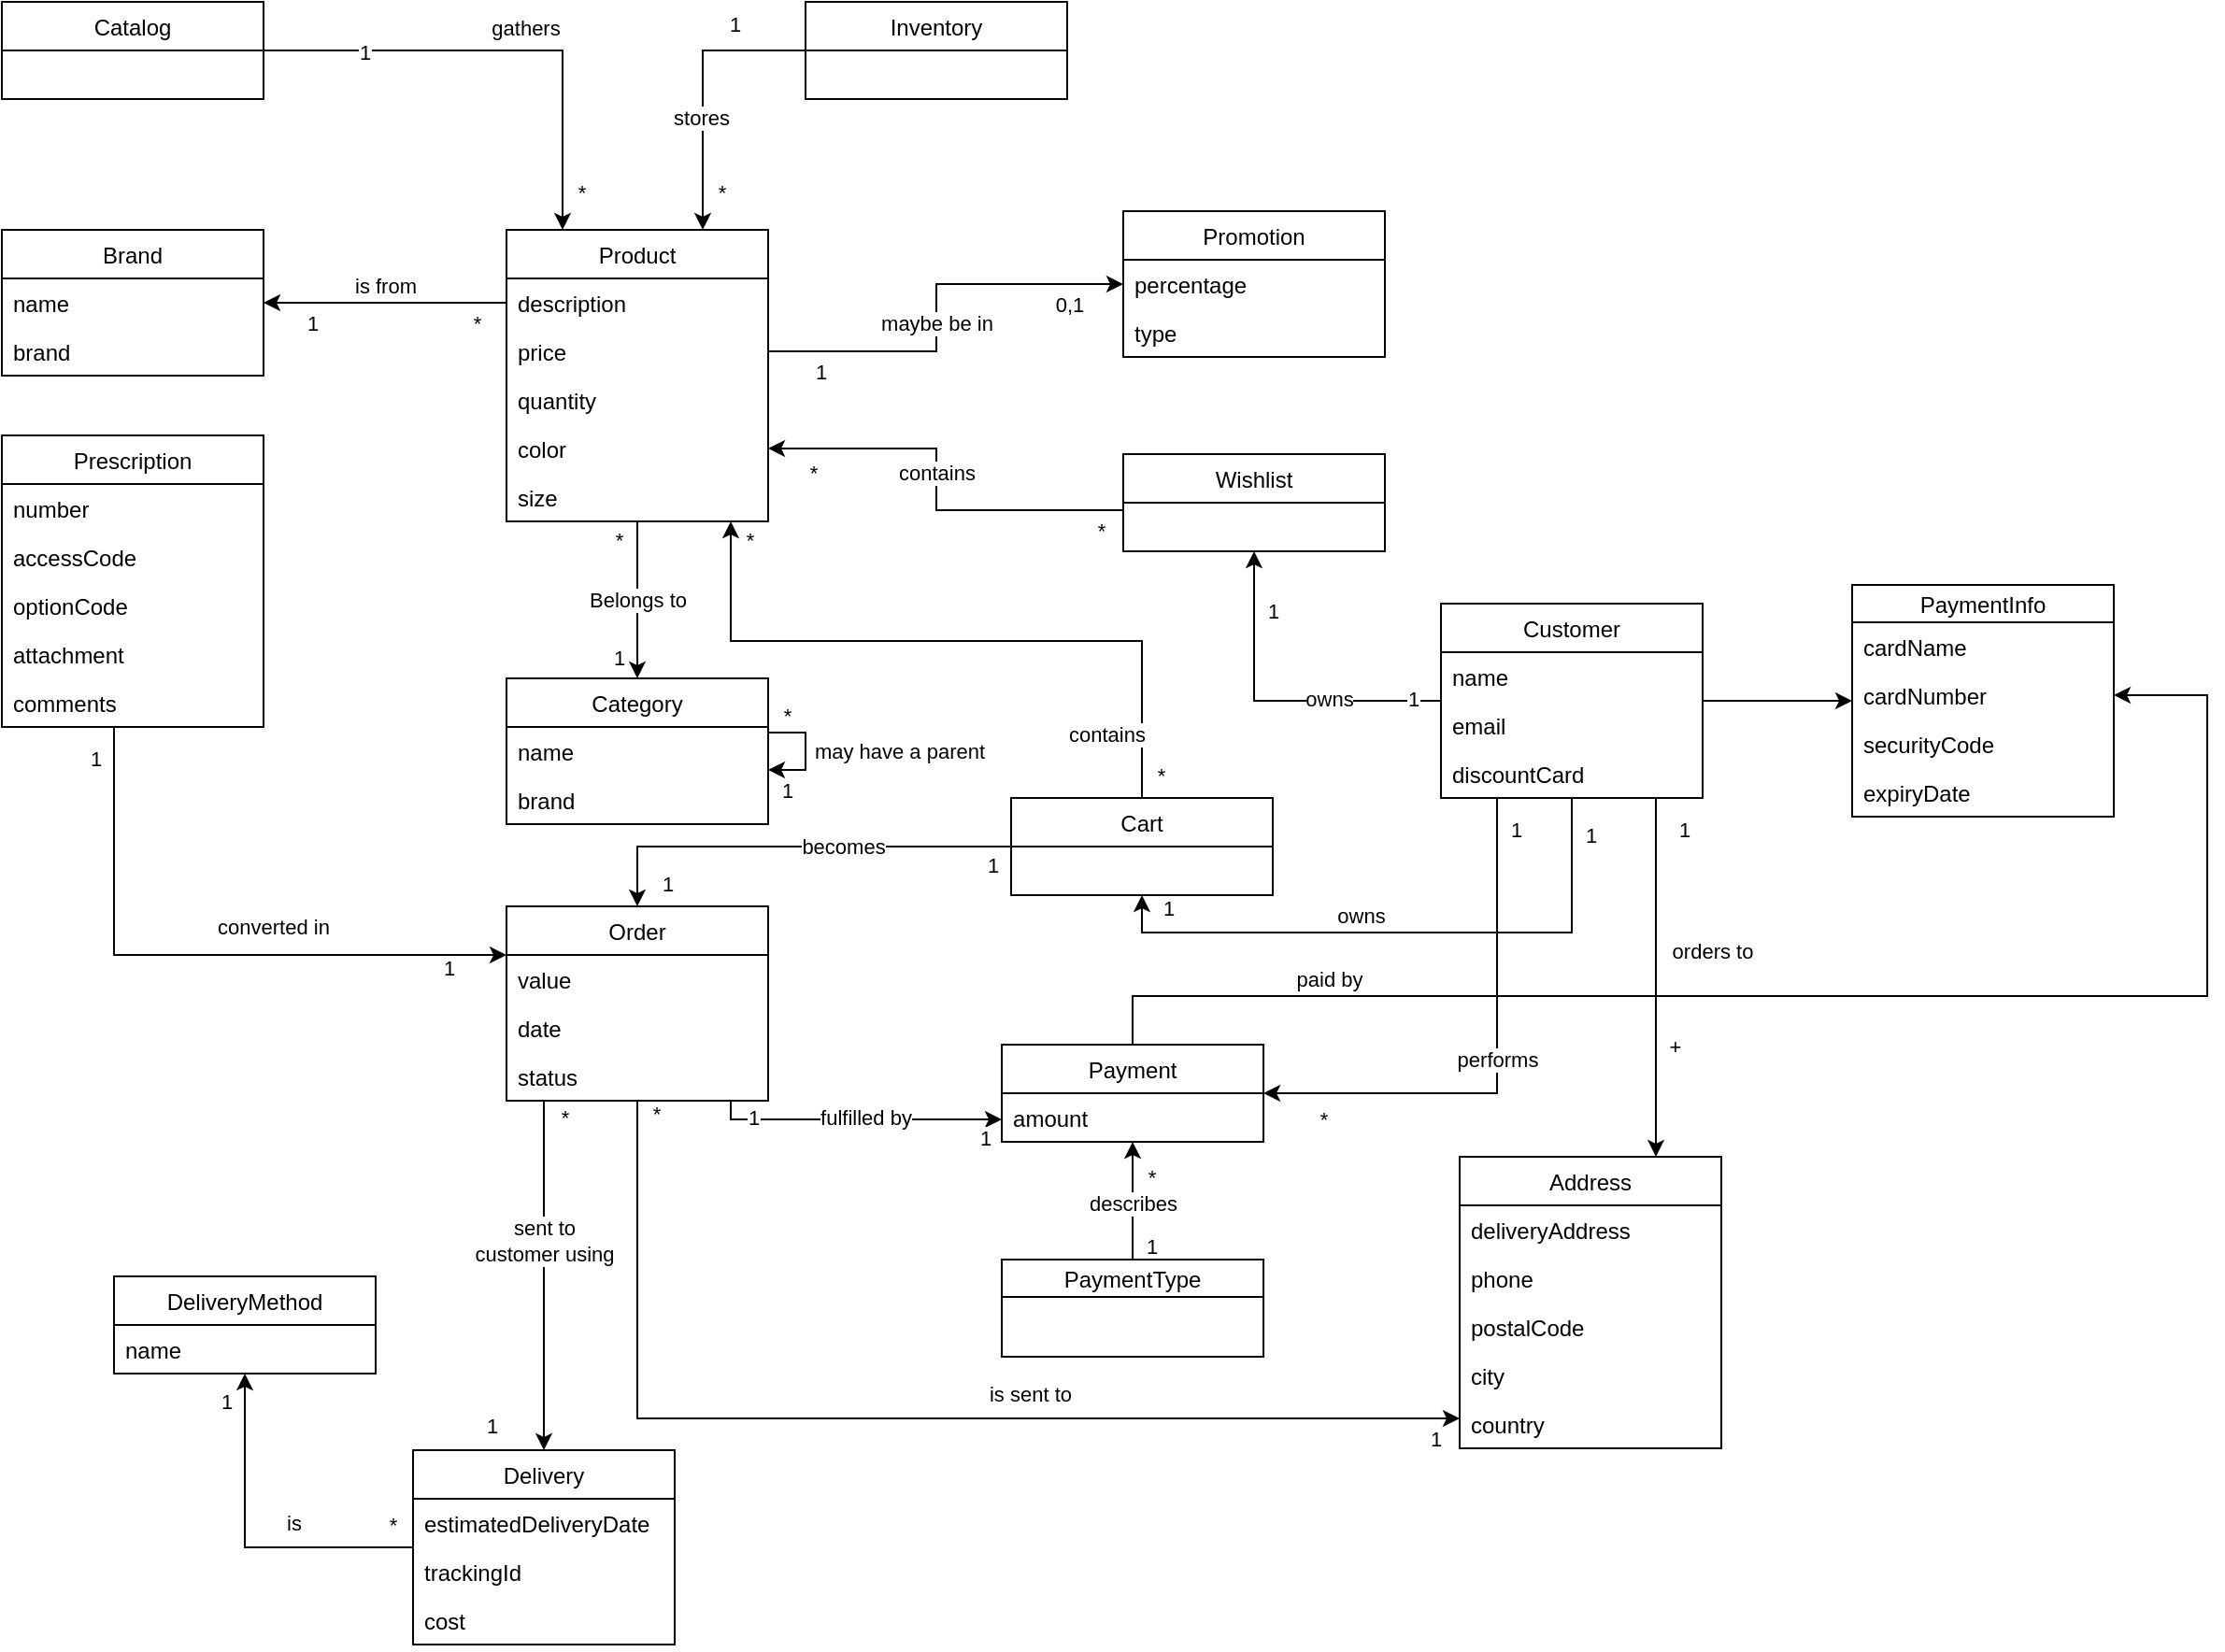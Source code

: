 <mxfile version="14.5.1" type="device" pages="4"><diagram id="jM5Fc2A8AP4CTM5BD9Co" name="DomainModel"><mxGraphModel dx="962" dy="1747" grid="1" gridSize="10" guides="1" tooltips="1" connect="1" arrows="1" fold="1" page="1" pageScale="1" pageWidth="850" pageHeight="1100" math="0" shadow="0"><root><mxCell id="0"/><mxCell id="1" parent="0"/><mxCell id="aiZAMYwPDv9pJJ5tgWRo-44" value="Belongs to" style="edgeStyle=orthogonalEdgeStyle;rounded=0;orthogonalLoop=1;jettySize=auto;html=1;entryX=0.5;entryY=0;entryDx=0;entryDy=0;" parent="1" source="aiZAMYwPDv9pJJ5tgWRo-29" target="aiZAMYwPDv9pJJ5tgWRo-38" edge="1"><mxGeometry relative="1" as="geometry"><Array as="points"><mxPoint x="360" y="200"/><mxPoint x="360" y="200"/></Array></mxGeometry></mxCell><mxCell id="aiZAMYwPDv9pJJ5tgWRo-52" value="*" style="edgeLabel;html=1;align=center;verticalAlign=middle;resizable=0;points=[];" parent="aiZAMYwPDv9pJJ5tgWRo-44" vertex="1" connectable="0"><mxGeometry x="-0.704" y="-2" relative="1" as="geometry"><mxPoint x="-8" y="-3" as="offset"/></mxGeometry></mxCell><mxCell id="aiZAMYwPDv9pJJ5tgWRo-53" value="1" style="edgeLabel;html=1;align=center;verticalAlign=middle;resizable=0;points=[];" parent="aiZAMYwPDv9pJJ5tgWRo-44" vertex="1" connectable="0"><mxGeometry x="0.741" relative="1" as="geometry"><mxPoint x="-10" as="offset"/></mxGeometry></mxCell><mxCell id="aiZAMYwPDv9pJJ5tgWRo-51" value="is from" style="edgeStyle=orthogonalEdgeStyle;rounded=0;orthogonalLoop=1;jettySize=auto;html=1;" parent="1" source="aiZAMYwPDv9pJJ5tgWRo-29" target="aiZAMYwPDv9pJJ5tgWRo-35" edge="1"><mxGeometry y="-9" relative="1" as="geometry"><Array as="points"><mxPoint x="190" y="109"/><mxPoint x="190" y="109"/></Array><mxPoint as="offset"/></mxGeometry></mxCell><mxCell id="aiZAMYwPDv9pJJ5tgWRo-61" value="*" style="edgeLabel;html=1;align=center;verticalAlign=middle;resizable=0;points=[];" parent="aiZAMYwPDv9pJJ5tgWRo-51" vertex="1" connectable="0"><mxGeometry x="-0.75" y="-1" relative="1" as="geometry"><mxPoint y="12" as="offset"/></mxGeometry></mxCell><mxCell id="aiZAMYwPDv9pJJ5tgWRo-62" value="1" style="edgeLabel;html=1;align=center;verticalAlign=middle;resizable=0;points=[];" parent="aiZAMYwPDv9pJJ5tgWRo-51" vertex="1" connectable="0"><mxGeometry x="0.733" y="3" relative="1" as="geometry"><mxPoint x="8" y="8" as="offset"/></mxGeometry></mxCell><mxCell id="aiZAMYwPDv9pJJ5tgWRo-29" value="Product" style="swimlane;fontStyle=0;childLayout=stackLayout;horizontal=1;startSize=26;fillColor=none;horizontalStack=0;resizeParent=1;resizeParentMax=0;resizeLast=0;collapsible=1;marginBottom=0;" parent="1" vertex="1"><mxGeometry x="290" y="70" width="140" height="156" as="geometry"/></mxCell><mxCell id="8OjqPHfHoGTpzfFN36OU-1" value="description" style="text;strokeColor=none;fillColor=none;align=left;verticalAlign=top;spacingLeft=4;spacingRight=4;overflow=hidden;rotatable=0;points=[[0,0.5],[1,0.5]];portConstraint=eastwest;" parent="aiZAMYwPDv9pJJ5tgWRo-29" vertex="1"><mxGeometry y="26" width="140" height="26" as="geometry"/></mxCell><mxCell id="8OjqPHfHoGTpzfFN36OU-2" value="price" style="text;strokeColor=none;fillColor=none;align=left;verticalAlign=top;spacingLeft=4;spacingRight=4;overflow=hidden;rotatable=0;points=[[0,0.5],[1,0.5]];portConstraint=eastwest;" parent="aiZAMYwPDv9pJJ5tgWRo-29" vertex="1"><mxGeometry y="52" width="140" height="26" as="geometry"/></mxCell><mxCell id="8OjqPHfHoGTpzfFN36OU-3" value="quantity" style="text;strokeColor=none;fillColor=none;align=left;verticalAlign=top;spacingLeft=4;spacingRight=4;overflow=hidden;rotatable=0;points=[[0,0.5],[1,0.5]];portConstraint=eastwest;" parent="aiZAMYwPDv9pJJ5tgWRo-29" vertex="1"><mxGeometry y="78" width="140" height="26" as="geometry"/></mxCell><mxCell id="8OjqPHfHoGTpzfFN36OU-4" value="color" style="text;strokeColor=none;fillColor=none;align=left;verticalAlign=top;spacingLeft=4;spacingRight=4;overflow=hidden;rotatable=0;points=[[0,0.5],[1,0.5]];portConstraint=eastwest;" parent="aiZAMYwPDv9pJJ5tgWRo-29" vertex="1"><mxGeometry y="104" width="140" height="26" as="geometry"/></mxCell><mxCell id="8OjqPHfHoGTpzfFN36OU-5" value="size" style="text;strokeColor=none;fillColor=none;align=left;verticalAlign=top;spacingLeft=4;spacingRight=4;overflow=hidden;rotatable=0;points=[[0,0.5],[1,0.5]];portConstraint=eastwest;" parent="aiZAMYwPDv9pJJ5tgWRo-29" vertex="1"><mxGeometry y="130" width="140" height="26" as="geometry"/></mxCell><mxCell id="aiZAMYwPDv9pJJ5tgWRo-35" value="Brand" style="swimlane;fontStyle=0;childLayout=stackLayout;horizontal=1;startSize=26;fillColor=none;horizontalStack=0;resizeParent=1;resizeParentMax=0;resizeLast=0;collapsible=1;marginBottom=0;" parent="1" vertex="1"><mxGeometry x="20" y="70" width="140" height="78" as="geometry"/></mxCell><mxCell id="aiZAMYwPDv9pJJ5tgWRo-36" value="name" style="text;strokeColor=none;fillColor=none;align=left;verticalAlign=top;spacingLeft=4;spacingRight=4;overflow=hidden;rotatable=0;points=[[0,0.5],[1,0.5]];portConstraint=eastwest;" parent="aiZAMYwPDv9pJJ5tgWRo-35" vertex="1"><mxGeometry y="26" width="140" height="26" as="geometry"/></mxCell><mxCell id="aiZAMYwPDv9pJJ5tgWRo-37" value="brand" style="text;strokeColor=none;fillColor=none;align=left;verticalAlign=top;spacingLeft=4;spacingRight=4;overflow=hidden;rotatable=0;points=[[0,0.5],[1,0.5]];portConstraint=eastwest;" parent="aiZAMYwPDv9pJJ5tgWRo-35" vertex="1"><mxGeometry y="52" width="140" height="26" as="geometry"/></mxCell><mxCell id="aiZAMYwPDv9pJJ5tgWRo-38" value="Category" style="swimlane;fontStyle=0;childLayout=stackLayout;horizontal=1;startSize=26;fillColor=none;horizontalStack=0;resizeParent=1;resizeParentMax=0;resizeLast=0;collapsible=1;marginBottom=0;" parent="1" vertex="1"><mxGeometry x="290" y="310" width="140" height="78" as="geometry"/></mxCell><mxCell id="aiZAMYwPDv9pJJ5tgWRo-39" value="name" style="text;strokeColor=none;fillColor=none;align=left;verticalAlign=top;spacingLeft=4;spacingRight=4;overflow=hidden;rotatable=0;points=[[0,0.5],[1,0.5]];portConstraint=eastwest;" parent="aiZAMYwPDv9pJJ5tgWRo-38" vertex="1"><mxGeometry y="26" width="140" height="26" as="geometry"/></mxCell><mxCell id="aiZAMYwPDv9pJJ5tgWRo-40" value="brand" style="text;strokeColor=none;fillColor=none;align=left;verticalAlign=top;spacingLeft=4;spacingRight=4;overflow=hidden;rotatable=0;points=[[0,0.5],[1,0.5]];portConstraint=eastwest;" parent="aiZAMYwPDv9pJJ5tgWRo-38" vertex="1"><mxGeometry y="52" width="140" height="26" as="geometry"/></mxCell><mxCell id="aiZAMYwPDv9pJJ5tgWRo-41" value="Promotion" style="swimlane;fontStyle=0;childLayout=stackLayout;horizontal=1;startSize=26;fillColor=none;horizontalStack=0;resizeParent=1;resizeParentMax=0;resizeLast=0;collapsible=1;marginBottom=0;" parent="1" vertex="1"><mxGeometry x="620" y="60" width="140" height="78" as="geometry"/></mxCell><mxCell id="aiZAMYwPDv9pJJ5tgWRo-42" value="percentage" style="text;strokeColor=none;fillColor=none;align=left;verticalAlign=top;spacingLeft=4;spacingRight=4;overflow=hidden;rotatable=0;points=[[0,0.5],[1,0.5]];portConstraint=eastwest;" parent="aiZAMYwPDv9pJJ5tgWRo-41" vertex="1"><mxGeometry y="26" width="140" height="26" as="geometry"/></mxCell><mxCell id="aiZAMYwPDv9pJJ5tgWRo-43" value="type" style="text;strokeColor=none;fillColor=none;align=left;verticalAlign=top;spacingLeft=4;spacingRight=4;overflow=hidden;rotatable=0;points=[[0,0.5],[1,0.5]];portConstraint=eastwest;" parent="aiZAMYwPDv9pJJ5tgWRo-41" vertex="1"><mxGeometry y="52" width="140" height="26" as="geometry"/></mxCell><mxCell id="aiZAMYwPDv9pJJ5tgWRo-45" value="may have a parent" style="edgeStyle=orthogonalEdgeStyle;rounded=0;orthogonalLoop=1;jettySize=auto;html=1;" parent="1" source="aiZAMYwPDv9pJJ5tgWRo-38" target="aiZAMYwPDv9pJJ5tgWRo-38" edge="1"><mxGeometry y="50" relative="1" as="geometry"><mxPoint as="offset"/></mxGeometry></mxCell><mxCell id="aiZAMYwPDv9pJJ5tgWRo-54" value="*" style="edgeLabel;html=1;align=center;verticalAlign=middle;resizable=0;points=[];" parent="aiZAMYwPDv9pJJ5tgWRo-45" vertex="1" connectable="0"><mxGeometry x="-0.633" y="3" relative="1" as="geometry"><mxPoint x="-1" y="-6" as="offset"/></mxGeometry></mxCell><mxCell id="aiZAMYwPDv9pJJ5tgWRo-55" value="1" style="edgeLabel;html=1;align=center;verticalAlign=middle;resizable=0;points=[];" parent="aiZAMYwPDv9pJJ5tgWRo-45" vertex="1" connectable="0"><mxGeometry x="0.367" relative="1" as="geometry"><mxPoint x="-9" y="11" as="offset"/></mxGeometry></mxCell><mxCell id="aiZAMYwPDv9pJJ5tgWRo-50" value="maybe be in" style="edgeStyle=orthogonalEdgeStyle;rounded=0;orthogonalLoop=1;jettySize=auto;html=1;entryX=0;entryY=0.5;entryDx=0;entryDy=0;exitX=1;exitY=0.5;exitDx=0;exitDy=0;" parent="1" source="8OjqPHfHoGTpzfFN36OU-2" target="aiZAMYwPDv9pJJ5tgWRo-41" edge="1"><mxGeometry x="-0.071" relative="1" as="geometry"><mxPoint as="offset"/><mxPoint x="520" y="125" as="sourcePoint"/><Array as="points"><mxPoint x="520" y="135"/><mxPoint x="520" y="99"/></Array></mxGeometry></mxCell><mxCell id="aiZAMYwPDv9pJJ5tgWRo-59" value="1" style="edgeLabel;html=1;align=center;verticalAlign=middle;resizable=0;points=[];" parent="aiZAMYwPDv9pJJ5tgWRo-50" vertex="1" connectable="0"><mxGeometry x="-0.72" y="2" relative="1" as="geometry"><mxPoint x="-4" y="13" as="offset"/></mxGeometry></mxCell><mxCell id="aiZAMYwPDv9pJJ5tgWRo-60" value="0,1" style="edgeLabel;html=1;align=center;verticalAlign=middle;resizable=0;points=[];" parent="aiZAMYwPDv9pJJ5tgWRo-50" vertex="1" connectable="0"><mxGeometry x="0.74" y="1" relative="1" as="geometry"><mxPoint y="12" as="offset"/></mxGeometry></mxCell><mxCell id="aiZAMYwPDv9pJJ5tgWRo-70" style="edgeStyle=orthogonalEdgeStyle;rounded=0;orthogonalLoop=1;jettySize=auto;html=1;" parent="1" source="aiZAMYwPDv9pJJ5tgWRo-63" target="aiZAMYwPDv9pJJ5tgWRo-67" edge="1"><mxGeometry relative="1" as="geometry"/></mxCell><mxCell id="aiZAMYwPDv9pJJ5tgWRo-71" value="becomes" style="edgeLabel;html=1;align=center;verticalAlign=middle;resizable=0;points=[];" parent="aiZAMYwPDv9pJJ5tgWRo-70" vertex="1" connectable="0"><mxGeometry x="-0.197" y="-1" relative="1" as="geometry"><mxPoint x="3" y="1" as="offset"/></mxGeometry></mxCell><mxCell id="aiZAMYwPDv9pJJ5tgWRo-72" value="1" style="edgeLabel;html=1;align=center;verticalAlign=middle;resizable=0;points=[];" parent="aiZAMYwPDv9pJJ5tgWRo-70" vertex="1" connectable="0"><mxGeometry x="-0.758" y="-1" relative="1" as="geometry"><mxPoint x="18" y="11" as="offset"/></mxGeometry></mxCell><mxCell id="aiZAMYwPDv9pJJ5tgWRo-73" value="1" style="edgeLabel;html=1;align=center;verticalAlign=middle;resizable=0;points=[];" parent="aiZAMYwPDv9pJJ5tgWRo-70" vertex="1" connectable="0"><mxGeometry x="0.667" y="1" relative="1" as="geometry"><mxPoint x="9" y="19" as="offset"/></mxGeometry></mxCell><mxCell id="aiZAMYwPDv9pJJ5tgWRo-86" style="edgeStyle=orthogonalEdgeStyle;rounded=0;orthogonalLoop=1;jettySize=auto;html=1;" parent="1" source="aiZAMYwPDv9pJJ5tgWRo-63" target="aiZAMYwPDv9pJJ5tgWRo-29" edge="1"><mxGeometry relative="1" as="geometry"><mxPoint x="630" y="278" as="targetPoint"/><Array as="points"><mxPoint x="630" y="290"/><mxPoint x="410" y="290"/></Array></mxGeometry></mxCell><mxCell id="aiZAMYwPDv9pJJ5tgWRo-87" value="contains" style="edgeLabel;html=1;align=center;verticalAlign=middle;resizable=0;points=[];" parent="aiZAMYwPDv9pJJ5tgWRo-86" vertex="1" connectable="0"><mxGeometry x="-0.207" relative="1" as="geometry"><mxPoint x="43" y="50" as="offset"/></mxGeometry></mxCell><mxCell id="aiZAMYwPDv9pJJ5tgWRo-88" value="*" style="edgeLabel;html=1;align=center;verticalAlign=middle;resizable=0;points=[];" parent="aiZAMYwPDv9pJJ5tgWRo-86" vertex="1" connectable="0"><mxGeometry x="-0.786" y="1" relative="1" as="geometry"><mxPoint x="11" y="27" as="offset"/></mxGeometry></mxCell><mxCell id="aiZAMYwPDv9pJJ5tgWRo-90" value="*" style="edgeLabel;html=1;align=center;verticalAlign=middle;resizable=0;points=[];" parent="aiZAMYwPDv9pJJ5tgWRo-86" vertex="1" connectable="0"><mxGeometry x="0.694" y="-1" relative="1" as="geometry"><mxPoint x="9" y="-47" as="offset"/></mxGeometry></mxCell><mxCell id="aiZAMYwPDv9pJJ5tgWRo-63" value="Cart" style="swimlane;fontStyle=0;childLayout=stackLayout;horizontal=1;startSize=26;fillColor=none;horizontalStack=0;resizeParent=1;resizeParentMax=0;resizeLast=0;collapsible=1;marginBottom=0;" parent="1" vertex="1"><mxGeometry x="560" y="374" width="140" height="52" as="geometry"/></mxCell><mxCell id="aiZAMYwPDv9pJJ5tgWRo-105" style="edgeStyle=orthogonalEdgeStyle;rounded=0;orthogonalLoop=1;jettySize=auto;html=1;" parent="1" source="aiZAMYwPDv9pJJ5tgWRo-67" target="aiZAMYwPDv9pJJ5tgWRo-98" edge="1"><mxGeometry relative="1" as="geometry"><Array as="points"><mxPoint x="360" y="706"/></Array></mxGeometry></mxCell><mxCell id="aiZAMYwPDv9pJJ5tgWRo-106" value="is sent to" style="edgeLabel;html=1;align=center;verticalAlign=middle;resizable=0;points=[];" parent="aiZAMYwPDv9pJJ5tgWRo-105" vertex="1" connectable="0"><mxGeometry x="0.29" y="2" relative="1" as="geometry"><mxPoint x="-14.17" y="-11" as="offset"/></mxGeometry></mxCell><mxCell id="aiZAMYwPDv9pJJ5tgWRo-107" value="*" style="edgeLabel;html=1;align=center;verticalAlign=middle;resizable=0;points=[];" parent="aiZAMYwPDv9pJJ5tgWRo-105" vertex="1" connectable="0"><mxGeometry x="-0.81" relative="1" as="geometry"><mxPoint x="9.97" y="-50.86" as="offset"/></mxGeometry></mxCell><mxCell id="aiZAMYwPDv9pJJ5tgWRo-108" value="1" style="edgeLabel;html=1;align=center;verticalAlign=middle;resizable=0;points=[];" parent="aiZAMYwPDv9pJJ5tgWRo-105" vertex="1" connectable="0"><mxGeometry x="0.74" relative="1" as="geometry"><mxPoint x="66.17" y="11" as="offset"/></mxGeometry></mxCell><mxCell id="Ufck2OuKpfytU-uxMoIB-21" style="edgeStyle=orthogonalEdgeStyle;rounded=0;orthogonalLoop=1;jettySize=auto;html=1;" parent="1" source="aiZAMYwPDv9pJJ5tgWRo-67" target="Ufck2OuKpfytU-uxMoIB-13" edge="1"><mxGeometry relative="1" as="geometry"><Array as="points"><mxPoint x="310" y="606"/><mxPoint x="310" y="606"/></Array></mxGeometry></mxCell><mxCell id="Ufck2OuKpfytU-uxMoIB-22" value="sent to &lt;br&gt;customer using" style="edgeLabel;html=1;align=center;verticalAlign=middle;resizable=0;points=[];" parent="Ufck2OuKpfytU-uxMoIB-21" vertex="1" connectable="0"><mxGeometry x="0.038" relative="1" as="geometry"><mxPoint y="-22.14" as="offset"/></mxGeometry></mxCell><mxCell id="Ufck2OuKpfytU-uxMoIB-35" value="*" style="edgeLabel;html=1;align=center;verticalAlign=middle;resizable=0;points=[];" parent="Ufck2OuKpfytU-uxMoIB-21" vertex="1" connectable="0"><mxGeometry x="-0.861" relative="1" as="geometry"><mxPoint x="11" y="-4.57" as="offset"/></mxGeometry></mxCell><mxCell id="Ufck2OuKpfytU-uxMoIB-36" value="1" style="edgeLabel;html=1;align=center;verticalAlign=middle;resizable=0;points=[];" parent="Ufck2OuKpfytU-uxMoIB-21" vertex="1" connectable="0"><mxGeometry x="0.69" y="-2" relative="1" as="geometry"><mxPoint x="-26" y="16" as="offset"/></mxGeometry></mxCell><mxCell id="aiZAMYwPDv9pJJ5tgWRo-67" value="Order" style="swimlane;fontStyle=0;childLayout=stackLayout;horizontal=1;startSize=26;fillColor=none;horizontalStack=0;resizeParent=1;resizeParentMax=0;resizeLast=0;collapsible=1;marginBottom=0;" parent="1" vertex="1"><mxGeometry x="290" y="432" width="140" height="104" as="geometry"/></mxCell><mxCell id="BHPApRS6NY9YM1LQk63W-1" value="value" style="text;strokeColor=none;fillColor=none;align=left;verticalAlign=top;spacingLeft=4;spacingRight=4;overflow=hidden;rotatable=0;points=[[0,0.5],[1,0.5]];portConstraint=eastwest;" parent="aiZAMYwPDv9pJJ5tgWRo-67" vertex="1"><mxGeometry y="26" width="140" height="26" as="geometry"/></mxCell><mxCell id="aiZAMYwPDv9pJJ5tgWRo-68" value="date" style="text;strokeColor=none;fillColor=none;align=left;verticalAlign=top;spacingLeft=4;spacingRight=4;overflow=hidden;rotatable=0;points=[[0,0.5],[1,0.5]];portConstraint=eastwest;" parent="aiZAMYwPDv9pJJ5tgWRo-67" vertex="1"><mxGeometry y="52" width="140" height="26" as="geometry"/></mxCell><mxCell id="BHPApRS6NY9YM1LQk63W-2" value="status" style="text;strokeColor=none;fillColor=none;align=left;verticalAlign=top;spacingLeft=4;spacingRight=4;overflow=hidden;rotatable=0;points=[[0,0.5],[1,0.5]];portConstraint=eastwest;" parent="aiZAMYwPDv9pJJ5tgWRo-67" vertex="1"><mxGeometry y="78" width="140" height="26" as="geometry"/></mxCell><mxCell id="aiZAMYwPDv9pJJ5tgWRo-78" style="edgeStyle=orthogonalEdgeStyle;rounded=0;orthogonalLoop=1;jettySize=auto;html=1;" parent="1" source="aiZAMYwPDv9pJJ5tgWRo-74" target="aiZAMYwPDv9pJJ5tgWRo-63" edge="1"><mxGeometry relative="1" as="geometry"><Array as="points"><mxPoint x="750" y="446"/><mxPoint x="750" y="446"/></Array></mxGeometry></mxCell><mxCell id="aiZAMYwPDv9pJJ5tgWRo-79" value="owns" style="edgeLabel;html=1;align=center;verticalAlign=middle;resizable=0;points=[];" parent="aiZAMYwPDv9pJJ5tgWRo-78" vertex="1" connectable="0"><mxGeometry x="0.219" relative="1" as="geometry"><mxPoint x="10.83" y="-9" as="offset"/></mxGeometry></mxCell><mxCell id="aiZAMYwPDv9pJJ5tgWRo-80" value="1" style="edgeLabel;html=1;align=center;verticalAlign=middle;resizable=0;points=[];" parent="aiZAMYwPDv9pJJ5tgWRo-78" vertex="1" connectable="0"><mxGeometry x="0.897" y="1" relative="1" as="geometry"><mxPoint x="15" y="-10" as="offset"/></mxGeometry></mxCell><mxCell id="aiZAMYwPDv9pJJ5tgWRo-81" value="1" style="edgeLabel;html=1;align=center;verticalAlign=middle;resizable=0;points=[];" parent="aiZAMYwPDv9pJJ5tgWRo-78" vertex="1" connectable="0"><mxGeometry x="-0.909" y="1" relative="1" as="geometry"><mxPoint x="9" y="5" as="offset"/></mxGeometry></mxCell><mxCell id="aiZAMYwPDv9pJJ5tgWRo-94" style="edgeStyle=orthogonalEdgeStyle;rounded=0;orthogonalLoop=1;jettySize=auto;html=1;" parent="1" source="aiZAMYwPDv9pJJ5tgWRo-74" target="aiZAMYwPDv9pJJ5tgWRo-82" edge="1"><mxGeometry relative="1" as="geometry"/></mxCell><mxCell id="aiZAMYwPDv9pJJ5tgWRo-95" value="owns" style="edgeLabel;html=1;align=center;verticalAlign=middle;resizable=0;points=[];" parent="aiZAMYwPDv9pJJ5tgWRo-94" vertex="1" connectable="0"><mxGeometry x="-0.14" y="-1" relative="1" as="geometry"><mxPoint x="17" as="offset"/></mxGeometry></mxCell><mxCell id="aiZAMYwPDv9pJJ5tgWRo-96" value="1" style="edgeLabel;html=1;align=center;verticalAlign=middle;resizable=0;points=[];" parent="aiZAMYwPDv9pJJ5tgWRo-94" vertex="1" connectable="0"><mxGeometry x="0.645" y="-1" relative="1" as="geometry"><mxPoint x="9" as="offset"/></mxGeometry></mxCell><mxCell id="aiZAMYwPDv9pJJ5tgWRo-97" value="1" style="edgeLabel;html=1;align=center;verticalAlign=middle;resizable=0;points=[];" parent="aiZAMYwPDv9pJJ5tgWRo-94" vertex="1" connectable="0"><mxGeometry x="-0.731" y="-1" relative="1" as="geometry"><mxPoint x="9" as="offset"/></mxGeometry></mxCell><mxCell id="aiZAMYwPDv9pJJ5tgWRo-101" style="edgeStyle=orthogonalEdgeStyle;rounded=0;orthogonalLoop=1;jettySize=auto;html=1;entryX=0.75;entryY=0;entryDx=0;entryDy=0;" parent="1" source="aiZAMYwPDv9pJJ5tgWRo-74" target="aiZAMYwPDv9pJJ5tgWRo-98" edge="1"><mxGeometry relative="1" as="geometry"><Array as="points"><mxPoint x="905" y="480"/><mxPoint x="905" y="480"/></Array></mxGeometry></mxCell><mxCell id="aiZAMYwPDv9pJJ5tgWRo-102" value="orders to" style="edgeLabel;html=1;align=center;verticalAlign=middle;resizable=0;points=[];" parent="aiZAMYwPDv9pJJ5tgWRo-101" vertex="1" connectable="0"><mxGeometry x="-0.147" y="1" relative="1" as="geometry"><mxPoint x="29" as="offset"/></mxGeometry></mxCell><mxCell id="aiZAMYwPDv9pJJ5tgWRo-103" value="1" style="edgeLabel;html=1;align=center;verticalAlign=middle;resizable=0;points=[];" parent="aiZAMYwPDv9pJJ5tgWRo-101" vertex="1" connectable="0"><mxGeometry x="-0.766" relative="1" as="geometry"><mxPoint x="15" y="-6" as="offset"/></mxGeometry></mxCell><mxCell id="aiZAMYwPDv9pJJ5tgWRo-104" value="+" style="edgeLabel;html=1;align=center;verticalAlign=middle;resizable=0;points=[];" parent="aiZAMYwPDv9pJJ5tgWRo-101" vertex="1" connectable="0"><mxGeometry x="0.38" relative="1" as="geometry"><mxPoint x="10" as="offset"/></mxGeometry></mxCell><mxCell id="aiZAMYwPDv9pJJ5tgWRo-118" style="edgeStyle=orthogonalEdgeStyle;rounded=0;orthogonalLoop=1;jettySize=auto;html=1;entryX=1;entryY=0.5;entryDx=0;entryDy=0;" parent="1" source="aiZAMYwPDv9pJJ5tgWRo-74" target="aiZAMYwPDv9pJJ5tgWRo-110" edge="1"><mxGeometry relative="1" as="geometry"><Array as="points"><mxPoint x="820" y="532"/></Array></mxGeometry></mxCell><mxCell id="aiZAMYwPDv9pJJ5tgWRo-119" value="performs" style="edgeLabel;html=1;align=center;verticalAlign=middle;resizable=0;points=[];" parent="aiZAMYwPDv9pJJ5tgWRo-118" vertex="1" connectable="0"><mxGeometry x="0.122" relative="1" as="geometry"><mxPoint y="-18.33" as="offset"/></mxGeometry></mxCell><mxCell id="aiZAMYwPDv9pJJ5tgWRo-120" value="1" style="edgeLabel;html=1;align=center;verticalAlign=middle;resizable=0;points=[];" parent="aiZAMYwPDv9pJJ5tgWRo-118" vertex="1" connectable="0"><mxGeometry x="-0.8" y="-2" relative="1" as="geometry"><mxPoint x="12" y="-12" as="offset"/></mxGeometry></mxCell><mxCell id="aiZAMYwPDv9pJJ5tgWRo-121" value="*" style="edgeLabel;html=1;align=center;verticalAlign=middle;resizable=0;points=[];" parent="aiZAMYwPDv9pJJ5tgWRo-118" vertex="1" connectable="0"><mxGeometry x="0.75" y="2" relative="1" as="geometry"><mxPoint x="-3.4" y="12.0" as="offset"/></mxGeometry></mxCell><mxCell id="7MUdz9QiMgiHFCFw__s5-1" style="edgeStyle=orthogonalEdgeStyle;rounded=0;orthogonalLoop=1;jettySize=auto;html=1;entryX=0;entryY=0.5;entryDx=0;entryDy=0;endArrow=classic;endFill=1;" parent="1" source="aiZAMYwPDv9pJJ5tgWRo-74" target="D13GknXC-InH7m7zbP-G-1" edge="1"><mxGeometry relative="1" as="geometry"/></mxCell><mxCell id="aiZAMYwPDv9pJJ5tgWRo-74" value="Customer" style="swimlane;fontStyle=0;childLayout=stackLayout;horizontal=1;startSize=26;fillColor=none;horizontalStack=0;resizeParent=1;resizeParentMax=0;resizeLast=0;collapsible=1;marginBottom=0;" parent="1" vertex="1"><mxGeometry x="790" y="270" width="140" height="104" as="geometry"/></mxCell><mxCell id="aiZAMYwPDv9pJJ5tgWRo-76" value="name" style="text;strokeColor=none;fillColor=none;align=left;verticalAlign=top;spacingLeft=4;spacingRight=4;overflow=hidden;rotatable=0;points=[[0,0.5],[1,0.5]];portConstraint=eastwest;" parent="aiZAMYwPDv9pJJ5tgWRo-74" vertex="1"><mxGeometry y="26" width="140" height="26" as="geometry"/></mxCell><mxCell id="aiZAMYwPDv9pJJ5tgWRo-77" value="email" style="text;strokeColor=none;fillColor=none;align=left;verticalAlign=top;spacingLeft=4;spacingRight=4;overflow=hidden;rotatable=0;points=[[0,0.5],[1,0.5]];portConstraint=eastwest;" parent="aiZAMYwPDv9pJJ5tgWRo-74" vertex="1"><mxGeometry y="52" width="140" height="26" as="geometry"/></mxCell><mxCell id="FANN0A2h5gPSxifdkaLM-4" value="discountCard" style="text;strokeColor=none;fillColor=none;align=left;verticalAlign=top;spacingLeft=4;spacingRight=4;overflow=hidden;rotatable=0;points=[[0,0.5],[1,0.5]];portConstraint=eastwest;" parent="aiZAMYwPDv9pJJ5tgWRo-74" vertex="1"><mxGeometry y="78" width="140" height="26" as="geometry"/></mxCell><mxCell id="aiZAMYwPDv9pJJ5tgWRo-91" style="edgeStyle=orthogonalEdgeStyle;rounded=0;orthogonalLoop=1;jettySize=auto;html=1;entryX=1;entryY=0.5;entryDx=0;entryDy=0;" parent="1" source="aiZAMYwPDv9pJJ5tgWRo-82" target="8OjqPHfHoGTpzfFN36OU-4" edge="1"><mxGeometry relative="1" as="geometry"><Array as="points"><mxPoint x="520" y="220"/><mxPoint x="520" y="187"/></Array><mxPoint x="700" y="187" as="targetPoint"/></mxGeometry></mxCell><mxCell id="aiZAMYwPDv9pJJ5tgWRo-92" value="contains" style="edgeLabel;html=1;align=center;verticalAlign=middle;resizable=0;points=[];" parent="aiZAMYwPDv9pJJ5tgWRo-91" vertex="1" connectable="0"><mxGeometry x="-0.436" relative="1" as="geometry"><mxPoint x="-37" y="-20" as="offset"/></mxGeometry></mxCell><mxCell id="aiZAMYwPDv9pJJ5tgWRo-93" value="*" style="edgeLabel;html=1;align=center;verticalAlign=middle;resizable=0;points=[];" parent="aiZAMYwPDv9pJJ5tgWRo-91" vertex="1" connectable="0"><mxGeometry x="-0.844" y="1" relative="1" as="geometry"><mxPoint x="5" y="10" as="offset"/></mxGeometry></mxCell><mxCell id="Ufck2OuKpfytU-uxMoIB-2" value="*" style="edgeLabel;html=1;align=center;verticalAlign=middle;resizable=0;points=[];" parent="aiZAMYwPDv9pJJ5tgWRo-91" vertex="1" connectable="0"><mxGeometry x="0.79" y="-1" relative="1" as="geometry"><mxPoint y="14" as="offset"/></mxGeometry></mxCell><mxCell id="aiZAMYwPDv9pJJ5tgWRo-82" value="Wishlist" style="swimlane;fontStyle=0;childLayout=stackLayout;horizontal=1;startSize=26;fillColor=none;horizontalStack=0;resizeParent=1;resizeParentMax=0;resizeLast=0;collapsible=1;marginBottom=0;" parent="1" vertex="1"><mxGeometry x="620" y="190" width="140" height="52" as="geometry"/></mxCell><mxCell id="aiZAMYwPDv9pJJ5tgWRo-98" value="Address" style="swimlane;fontStyle=0;childLayout=stackLayout;horizontal=1;startSize=26;fillColor=none;horizontalStack=0;resizeParent=1;resizeParentMax=0;resizeLast=0;collapsible=1;marginBottom=0;" parent="1" vertex="1"><mxGeometry x="800" y="566" width="140" height="156" as="geometry"/></mxCell><mxCell id="aiZAMYwPDv9pJJ5tgWRo-99" value="deliveryAddress" style="text;strokeColor=none;fillColor=none;align=left;verticalAlign=top;spacingLeft=4;spacingRight=4;overflow=hidden;rotatable=0;points=[[0,0.5],[1,0.5]];portConstraint=eastwest;" parent="aiZAMYwPDv9pJJ5tgWRo-98" vertex="1"><mxGeometry y="26" width="140" height="26" as="geometry"/></mxCell><mxCell id="aiZAMYwPDv9pJJ5tgWRo-100" value="phone" style="text;strokeColor=none;fillColor=none;align=left;verticalAlign=top;spacingLeft=4;spacingRight=4;overflow=hidden;rotatable=0;points=[[0,0.5],[1,0.5]];portConstraint=eastwest;" parent="aiZAMYwPDv9pJJ5tgWRo-98" vertex="1"><mxGeometry y="52" width="140" height="26" as="geometry"/></mxCell><mxCell id="FANN0A2h5gPSxifdkaLM-5" value="postalCode" style="text;strokeColor=none;fillColor=none;align=left;verticalAlign=top;spacingLeft=4;spacingRight=4;overflow=hidden;rotatable=0;points=[[0,0.5],[1,0.5]];portConstraint=eastwest;" parent="aiZAMYwPDv9pJJ5tgWRo-98" vertex="1"><mxGeometry y="78" width="140" height="26" as="geometry"/></mxCell><mxCell id="FANN0A2h5gPSxifdkaLM-6" value="city" style="text;strokeColor=none;fillColor=none;align=left;verticalAlign=top;spacingLeft=4;spacingRight=4;overflow=hidden;rotatable=0;points=[[0,0.5],[1,0.5]];portConstraint=eastwest;" parent="aiZAMYwPDv9pJJ5tgWRo-98" vertex="1"><mxGeometry y="104" width="140" height="26" as="geometry"/></mxCell><mxCell id="FANN0A2h5gPSxifdkaLM-7" value="country" style="text;strokeColor=none;fillColor=none;align=left;verticalAlign=top;spacingLeft=4;spacingRight=4;overflow=hidden;rotatable=0;points=[[0,0.5],[1,0.5]];portConstraint=eastwest;" parent="aiZAMYwPDv9pJJ5tgWRo-98" vertex="1"><mxGeometry y="130" width="140" height="26" as="geometry"/></mxCell><mxCell id="aiZAMYwPDv9pJJ5tgWRo-122" style="edgeStyle=orthogonalEdgeStyle;rounded=0;orthogonalLoop=1;jettySize=auto;html=1;entryX=0.5;entryY=0;entryDx=0;entryDy=0;endArrow=none;endFill=0;startArrow=classic;startFill=1;" parent="1" source="aiZAMYwPDv9pJJ5tgWRo-110" target="aiZAMYwPDv9pJJ5tgWRo-114" edge="1"><mxGeometry relative="1" as="geometry"><Array as="points"/></mxGeometry></mxCell><mxCell id="aiZAMYwPDv9pJJ5tgWRo-124" value="*" style="edgeLabel;html=1;align=center;verticalAlign=middle;resizable=0;points=[];" parent="aiZAMYwPDv9pJJ5tgWRo-122" vertex="1" connectable="0"><mxGeometry x="-0.662" y="3" relative="1" as="geometry"><mxPoint x="7" y="8" as="offset"/></mxGeometry></mxCell><mxCell id="aiZAMYwPDv9pJJ5tgWRo-125" value="1" style="edgeLabel;html=1;align=center;verticalAlign=middle;resizable=0;points=[];" parent="aiZAMYwPDv9pJJ5tgWRo-122" vertex="1" connectable="0"><mxGeometry x="0.783" y="-1" relative="1" as="geometry"><mxPoint x="11" as="offset"/></mxGeometry></mxCell><mxCell id="aiZAMYwPDv9pJJ5tgWRo-126" value="describes" style="edgeLabel;html=1;align=center;verticalAlign=middle;resizable=0;points=[];" parent="aiZAMYwPDv9pJJ5tgWRo-122" vertex="1" connectable="0"><mxGeometry x="0.213" y="2" relative="1" as="geometry"><mxPoint x="-2" y="-5.33" as="offset"/></mxGeometry></mxCell><mxCell id="aiZAMYwPDv9pJJ5tgWRo-131" style="edgeStyle=orthogonalEdgeStyle;rounded=0;orthogonalLoop=1;jettySize=auto;html=1;startArrow=classic;startFill=1;endArrow=none;endFill=0;" parent="1" source="aiZAMYwPDv9pJJ5tgWRo-110" target="aiZAMYwPDv9pJJ5tgWRo-67" edge="1"><mxGeometry relative="1" as="geometry"><Array as="points"><mxPoint x="410" y="546"/></Array></mxGeometry></mxCell><mxCell id="aiZAMYwPDv9pJJ5tgWRo-132" value="fulfilled by" style="edgeLabel;html=1;align=center;verticalAlign=middle;resizable=0;points=[];" parent="aiZAMYwPDv9pJJ5tgWRo-131" vertex="1" connectable="0"><mxGeometry x="-0.163" relative="1" as="geometry"><mxPoint x="-8.17" y="-1" as="offset"/></mxGeometry></mxCell><mxCell id="FANN0A2h5gPSxifdkaLM-8" value="1" style="edgeLabel;html=1;align=center;verticalAlign=middle;resizable=0;points=[];" parent="aiZAMYwPDv9pJJ5tgWRo-131" vertex="1" connectable="0"><mxGeometry x="-0.885" y="2" relative="1" as="geometry"><mxPoint y="7.97" as="offset"/></mxGeometry></mxCell><mxCell id="FANN0A2h5gPSxifdkaLM-9" value="1" style="edgeLabel;html=1;align=center;verticalAlign=middle;resizable=0;points=[];" parent="aiZAMYwPDv9pJJ5tgWRo-131" vertex="1" connectable="0"><mxGeometry x="0.837" y="-1" relative="1" as="geometry"><mxPoint x="9" as="offset"/></mxGeometry></mxCell><mxCell id="7MUdz9QiMgiHFCFw__s5-6" style="edgeStyle=orthogonalEdgeStyle;rounded=0;orthogonalLoop=1;jettySize=auto;html=1;entryX=1;entryY=0.5;entryDx=0;entryDy=0;endArrow=classic;endFill=1;" parent="1" source="aiZAMYwPDv9pJJ5tgWRo-110" target="7MUdz9QiMgiHFCFw__s5-2" edge="1"><mxGeometry relative="1" as="geometry"><Array as="points"><mxPoint x="625" y="480"/><mxPoint x="1200" y="480"/><mxPoint x="1200" y="319"/></Array></mxGeometry></mxCell><mxCell id="7MUdz9QiMgiHFCFw__s5-7" value="paid by" style="edgeLabel;html=1;align=center;verticalAlign=middle;resizable=0;points=[];" parent="7MUdz9QiMgiHFCFw__s5-6" vertex="1" connectable="0"><mxGeometry x="-0.534" y="-2" relative="1" as="geometry"><mxPoint x="-58" y="-11" as="offset"/></mxGeometry></mxCell><mxCell id="aiZAMYwPDv9pJJ5tgWRo-110" value="Payment" style="swimlane;fontStyle=0;childLayout=stackLayout;horizontal=1;startSize=26;fillColor=none;horizontalStack=0;resizeParent=1;resizeParentMax=0;resizeLast=0;collapsible=1;marginBottom=0;" parent="1" vertex="1"><mxGeometry x="555.03" y="506" width="140" height="52" as="geometry"/></mxCell><mxCell id="aiZAMYwPDv9pJJ5tgWRo-111" value="amount" style="text;strokeColor=none;fillColor=none;align=left;verticalAlign=top;spacingLeft=4;spacingRight=4;overflow=hidden;rotatable=0;points=[[0,0.5],[1,0.5]];portConstraint=eastwest;" parent="aiZAMYwPDv9pJJ5tgWRo-110" vertex="1"><mxGeometry y="26" width="140" height="26" as="geometry"/></mxCell><mxCell id="aiZAMYwPDv9pJJ5tgWRo-114" value="PaymentType" style="swimlane;fontStyle=0;childLayout=stackLayout;horizontal=1;startSize=20;fillColor=none;horizontalStack=0;resizeParent=1;resizeParentMax=0;resizeLast=0;collapsible=1;marginBottom=0;" parent="1" vertex="1"><mxGeometry x="555.03" y="621" width="140" height="52" as="geometry"/></mxCell><mxCell id="Ufck2OuKpfytU-uxMoIB-28" style="edgeStyle=orthogonalEdgeStyle;rounded=0;orthogonalLoop=1;jettySize=auto;html=1;exitX=0;exitY=0.25;exitDx=0;exitDy=0;startArrow=classic;startFill=1;endArrow=none;endFill=0;" parent="1" source="aiZAMYwPDv9pJJ5tgWRo-67" target="Ufck2OuKpfytU-uxMoIB-17" edge="1"><mxGeometry relative="1" as="geometry"><Array as="points"><mxPoint x="80" y="458"/></Array><mxPoint x="290" y="463.0" as="sourcePoint"/></mxGeometry></mxCell><mxCell id="Ufck2OuKpfytU-uxMoIB-29" value="converted in" style="edgeLabel;html=1;align=center;verticalAlign=middle;resizable=0;points=[];" parent="Ufck2OuKpfytU-uxMoIB-28" vertex="1" connectable="0"><mxGeometry x="-0.174" y="-1" relative="1" as="geometry"><mxPoint x="12.0" y="-14" as="offset"/></mxGeometry></mxCell><mxCell id="Ufck2OuKpfytU-uxMoIB-32" value="1" style="edgeLabel;html=1;align=center;verticalAlign=middle;resizable=0;points=[];" parent="Ufck2OuKpfytU-uxMoIB-28" vertex="1" connectable="0"><mxGeometry x="0.587" y="-1" relative="1" as="geometry"><mxPoint x="-11" y="-52" as="offset"/></mxGeometry></mxCell><mxCell id="Ufck2OuKpfytU-uxMoIB-33" value="1" style="edgeLabel;html=1;align=center;verticalAlign=middle;resizable=0;points=[];" parent="Ufck2OuKpfytU-uxMoIB-28" vertex="1" connectable="0"><mxGeometry x="-0.674" relative="1" as="geometry"><mxPoint x="22.5" y="7" as="offset"/></mxGeometry></mxCell><mxCell id="sjox--U79Dbx5eUEkW8X-4" style="edgeStyle=orthogonalEdgeStyle;rounded=0;orthogonalLoop=1;jettySize=auto;html=1;startArrow=none;startFill=0;endArrow=classic;endFill=1;" parent="1" source="Ufck2OuKpfytU-uxMoIB-13" target="sjox--U79Dbx5eUEkW8X-2" edge="1"><mxGeometry relative="1" as="geometry"/></mxCell><mxCell id="sjox--U79Dbx5eUEkW8X-5" value="is" style="edgeLabel;html=1;align=center;verticalAlign=middle;resizable=0;points=[];" parent="sjox--U79Dbx5eUEkW8X-4" vertex="1" connectable="0"><mxGeometry x="-0.365" y="1" relative="1" as="geometry"><mxPoint x="-6" y="-14" as="offset"/></mxGeometry></mxCell><mxCell id="sjox--U79Dbx5eUEkW8X-6" value="*" style="edgeLabel;html=1;align=center;verticalAlign=middle;resizable=0;points=[];" parent="sjox--U79Dbx5eUEkW8X-4" vertex="1" connectable="0"><mxGeometry x="-0.835" relative="1" as="geometry"><mxPoint x="4" y="-12" as="offset"/></mxGeometry></mxCell><mxCell id="sjox--U79Dbx5eUEkW8X-7" value="1" style="edgeLabel;html=1;align=center;verticalAlign=middle;resizable=0;points=[];" parent="sjox--U79Dbx5eUEkW8X-4" vertex="1" connectable="0"><mxGeometry x="0.835" y="1" relative="1" as="geometry"><mxPoint x="-9" as="offset"/></mxGeometry></mxCell><mxCell id="Ufck2OuKpfytU-uxMoIB-13" value="Delivery" style="swimlane;fontStyle=0;childLayout=stackLayout;horizontal=1;startSize=26;fillColor=none;horizontalStack=0;resizeParent=1;resizeParentMax=0;resizeLast=0;collapsible=1;marginBottom=0;" parent="1" vertex="1"><mxGeometry x="240" y="723" width="140" height="104" as="geometry"/></mxCell><mxCell id="Ufck2OuKpfytU-uxMoIB-16" value="estimatedDeliveryDate" style="text;strokeColor=none;fillColor=none;align=left;verticalAlign=top;spacingLeft=4;spacingRight=4;overflow=hidden;rotatable=0;points=[[0,0.5],[1,0.5]];portConstraint=eastwest;" parent="Ufck2OuKpfytU-uxMoIB-13" vertex="1"><mxGeometry y="26" width="140" height="26" as="geometry"/></mxCell><mxCell id="h4lCJvUgbCpEjAYFsBIb-5" value="trackingId" style="text;strokeColor=none;fillColor=none;align=left;verticalAlign=top;spacingLeft=4;spacingRight=4;overflow=hidden;rotatable=0;points=[[0,0.5],[1,0.5]];portConstraint=eastwest;" parent="Ufck2OuKpfytU-uxMoIB-13" vertex="1"><mxGeometry y="52" width="140" height="26" as="geometry"/></mxCell><mxCell id="Ufck2OuKpfytU-uxMoIB-37" value="cost" style="text;strokeColor=none;fillColor=none;align=left;verticalAlign=top;spacingLeft=4;spacingRight=4;overflow=hidden;rotatable=0;points=[[0,0.5],[1,0.5]];portConstraint=eastwest;" parent="Ufck2OuKpfytU-uxMoIB-13" vertex="1"><mxGeometry y="78" width="140" height="26" as="geometry"/></mxCell><mxCell id="Ufck2OuKpfytU-uxMoIB-17" value="Prescription" style="swimlane;fontStyle=0;childLayout=stackLayout;horizontal=1;startSize=26;fillColor=none;horizontalStack=0;resizeParent=1;resizeParentMax=0;resizeLast=0;collapsible=1;marginBottom=0;" parent="1" vertex="1"><mxGeometry x="20" y="180" width="140" height="156" as="geometry"/></mxCell><mxCell id="Ufck2OuKpfytU-uxMoIB-18" value="number" style="text;strokeColor=none;fillColor=none;align=left;verticalAlign=top;spacingLeft=4;spacingRight=4;overflow=hidden;rotatable=0;points=[[0,0.5],[1,0.5]];portConstraint=eastwest;" parent="Ufck2OuKpfytU-uxMoIB-17" vertex="1"><mxGeometry y="26" width="140" height="26" as="geometry"/></mxCell><mxCell id="Ufck2OuKpfytU-uxMoIB-19" value="accessCode" style="text;strokeColor=none;fillColor=none;align=left;verticalAlign=top;spacingLeft=4;spacingRight=4;overflow=hidden;rotatable=0;points=[[0,0.5],[1,0.5]];portConstraint=eastwest;" parent="Ufck2OuKpfytU-uxMoIB-17" vertex="1"><mxGeometry y="52" width="140" height="26" as="geometry"/></mxCell><mxCell id="Ufck2OuKpfytU-uxMoIB-20" value="optionCode" style="text;strokeColor=none;fillColor=none;align=left;verticalAlign=top;spacingLeft=4;spacingRight=4;overflow=hidden;rotatable=0;points=[[0,0.5],[1,0.5]];portConstraint=eastwest;" parent="Ufck2OuKpfytU-uxMoIB-17" vertex="1"><mxGeometry y="78" width="140" height="26" as="geometry"/></mxCell><mxCell id="Ufck2OuKpfytU-uxMoIB-30" value="attachment" style="text;strokeColor=none;fillColor=none;align=left;verticalAlign=top;spacingLeft=4;spacingRight=4;overflow=hidden;rotatable=0;points=[[0,0.5],[1,0.5]];portConstraint=eastwest;" parent="Ufck2OuKpfytU-uxMoIB-17" vertex="1"><mxGeometry y="104" width="140" height="26" as="geometry"/></mxCell><mxCell id="Ufck2OuKpfytU-uxMoIB-31" value="comments" style="text;strokeColor=none;fillColor=none;align=left;verticalAlign=top;spacingLeft=4;spacingRight=4;overflow=hidden;rotatable=0;points=[[0,0.5],[1,0.5]];portConstraint=eastwest;" parent="Ufck2OuKpfytU-uxMoIB-17" vertex="1"><mxGeometry y="130" width="140" height="26" as="geometry"/></mxCell><mxCell id="_Z9se_bO-7xFQfUbN8kz-10" style="edgeStyle=orthogonalEdgeStyle;rounded=0;orthogonalLoop=1;jettySize=auto;html=1;entryX=0.75;entryY=0;entryDx=0;entryDy=0;" parent="1" source="_Z9se_bO-7xFQfUbN8kz-1" target="aiZAMYwPDv9pJJ5tgWRo-29" edge="1"><mxGeometry relative="1" as="geometry"/></mxCell><mxCell id="_Z9se_bO-7xFQfUbN8kz-12" value="stores" style="edgeLabel;html=1;align=center;verticalAlign=middle;resizable=0;points=[];" parent="_Z9se_bO-7xFQfUbN8kz-10" vertex="1" connectable="0"><mxGeometry x="-0.155" y="-1" relative="1" as="geometry"><mxPoint y="27" as="offset"/></mxGeometry></mxCell><mxCell id="_Z9se_bO-7xFQfUbN8kz-13" value="*" style="edgeLabel;html=1;align=center;verticalAlign=middle;resizable=0;points=[];" parent="_Z9se_bO-7xFQfUbN8kz-10" vertex="1" connectable="0"><mxGeometry x="0.526" y="1" relative="1" as="geometry"><mxPoint x="9" y="16" as="offset"/></mxGeometry></mxCell><mxCell id="_Z9se_bO-7xFQfUbN8kz-14" value="1" style="edgeLabel;html=1;align=center;verticalAlign=middle;resizable=0;points=[];" parent="_Z9se_bO-7xFQfUbN8kz-10" vertex="1" connectable="0"><mxGeometry x="-0.345" y="-1" relative="1" as="geometry"><mxPoint x="11" y="-13.33" as="offset"/></mxGeometry></mxCell><mxCell id="_Z9se_bO-7xFQfUbN8kz-1" value="Inventory" style="swimlane;fontStyle=0;childLayout=stackLayout;horizontal=1;startSize=26;fillColor=none;horizontalStack=0;resizeParent=1;resizeParentMax=0;resizeLast=0;collapsible=1;marginBottom=0;" parent="1" vertex="1"><mxGeometry x="450" y="-52" width="140" height="52" as="geometry"/></mxCell><mxCell id="WDDuC63d3U8N03zwioVx-2" style="edgeStyle=orthogonalEdgeStyle;rounded=0;orthogonalLoop=1;jettySize=auto;html=1;endArrow=classic;endFill=1;" parent="1" source="WDDuC63d3U8N03zwioVx-1" edge="1"><mxGeometry relative="1" as="geometry"><mxPoint x="320" y="70" as="targetPoint"/><Array as="points"><mxPoint x="320" y="-26"/><mxPoint x="320" y="70"/></Array></mxGeometry></mxCell><mxCell id="WDDuC63d3U8N03zwioVx-3" value="gathers" style="edgeLabel;html=1;align=center;verticalAlign=middle;resizable=0;points=[];" parent="WDDuC63d3U8N03zwioVx-2" vertex="1" connectable="0"><mxGeometry x="0.119" y="3" relative="1" as="geometry"><mxPoint x="-3" y="-9.17" as="offset"/></mxGeometry></mxCell><mxCell id="WDDuC63d3U8N03zwioVx-4" value="*" style="edgeLabel;html=1;align=center;verticalAlign=middle;resizable=0;points=[];" parent="WDDuC63d3U8N03zwioVx-2" vertex="1" connectable="0"><mxGeometry x="0.476" relative="1" as="geometry"><mxPoint x="10" y="47" as="offset"/></mxGeometry></mxCell><mxCell id="WDDuC63d3U8N03zwioVx-5" value="1" style="edgeLabel;html=1;align=center;verticalAlign=middle;resizable=0;points=[];" parent="WDDuC63d3U8N03zwioVx-2" vertex="1" connectable="0"><mxGeometry x="-0.667" y="-1" relative="1" as="geometry"><mxPoint x="11" as="offset"/></mxGeometry></mxCell><mxCell id="WDDuC63d3U8N03zwioVx-1" value="Catalog" style="swimlane;fontStyle=0;childLayout=stackLayout;horizontal=1;startSize=26;fillColor=none;horizontalStack=0;resizeParent=1;resizeParentMax=0;resizeLast=0;collapsible=1;marginBottom=0;" parent="1" vertex="1"><mxGeometry x="20" y="-52" width="140" height="52" as="geometry"/></mxCell><mxCell id="sjox--U79Dbx5eUEkW8X-2" value="DeliveryMethod" style="swimlane;fontStyle=0;childLayout=stackLayout;horizontal=1;startSize=26;fillColor=none;horizontalStack=0;resizeParent=1;resizeParentMax=0;resizeLast=0;collapsible=1;marginBottom=0;" parent="1" vertex="1"><mxGeometry x="80" y="630" width="140" height="52" as="geometry"/></mxCell><mxCell id="sjox--U79Dbx5eUEkW8X-3" value="name" style="text;strokeColor=none;fillColor=none;align=left;verticalAlign=top;spacingLeft=4;spacingRight=4;overflow=hidden;rotatable=0;points=[[0,0.5],[1,0.5]];portConstraint=eastwest;" parent="sjox--U79Dbx5eUEkW8X-2" vertex="1"><mxGeometry y="26" width="140" height="26" as="geometry"/></mxCell><mxCell id="D13GknXC-InH7m7zbP-G-1" value="PaymentInfo" style="swimlane;fontStyle=0;childLayout=stackLayout;horizontal=1;startSize=20;fillColor=none;horizontalStack=0;resizeParent=1;resizeParentMax=0;resizeLast=0;collapsible=1;marginBottom=0;" parent="1" vertex="1"><mxGeometry x="1010" y="260" width="140" height="124" as="geometry"/></mxCell><mxCell id="7MUdz9QiMgiHFCFw__s5-5" value="cardName" style="text;strokeColor=none;fillColor=none;align=left;verticalAlign=top;spacingLeft=4;spacingRight=4;overflow=hidden;rotatable=0;points=[[0,0.5],[1,0.5]];portConstraint=eastwest;" parent="D13GknXC-InH7m7zbP-G-1" vertex="1"><mxGeometry y="20" width="140" height="26" as="geometry"/></mxCell><mxCell id="7MUdz9QiMgiHFCFw__s5-2" value="cardNumber" style="text;strokeColor=none;fillColor=none;align=left;verticalAlign=top;spacingLeft=4;spacingRight=4;overflow=hidden;rotatable=0;points=[[0,0.5],[1,0.5]];portConstraint=eastwest;" parent="D13GknXC-InH7m7zbP-G-1" vertex="1"><mxGeometry y="46" width="140" height="26" as="geometry"/></mxCell><mxCell id="7MUdz9QiMgiHFCFw__s5-3" value="securityCode" style="text;strokeColor=none;fillColor=none;align=left;verticalAlign=top;spacingLeft=4;spacingRight=4;overflow=hidden;rotatable=0;points=[[0,0.5],[1,0.5]];portConstraint=eastwest;" parent="D13GknXC-InH7m7zbP-G-1" vertex="1"><mxGeometry y="72" width="140" height="26" as="geometry"/></mxCell><mxCell id="7MUdz9QiMgiHFCFw__s5-4" value="expiryDate" style="text;strokeColor=none;fillColor=none;align=left;verticalAlign=top;spacingLeft=4;spacingRight=4;overflow=hidden;rotatable=0;points=[[0,0.5],[1,0.5]];portConstraint=eastwest;" parent="D13GknXC-InH7m7zbP-G-1" vertex="1"><mxGeometry y="98" width="140" height="26" as="geometry"/></mxCell></root></mxGraphModel></diagram><diagram id="jtFRkBdfBi8ftiIPKbSU" name="UseCases"><mxGraphModel dx="871" dy="682" grid="1" gridSize="10" guides="1" tooltips="1" connect="1" arrows="1" fold="1" page="1" pageScale="1" pageWidth="827" pageHeight="1169" math="0" shadow="0"><root><mxCell id="EfrkvHl1rpQhSsCAQkP1-0"/><mxCell id="EfrkvHl1rpQhSsCAQkP1-1" parent="EfrkvHl1rpQhSsCAQkP1-0"/><mxCell id="y80RlB7_-olwjZ_tv-SM-3" style="edgeStyle=orthogonalEdgeStyle;rounded=0;orthogonalLoop=1;jettySize=auto;html=1;entryX=0;entryY=0.5;entryDx=0;entryDy=0;" parent="EfrkvHl1rpQhSsCAQkP1-1" source="EfrkvHl1rpQhSsCAQkP1-2" target="EfrkvHl1rpQhSsCAQkP1-4" edge="1"><mxGeometry relative="1" as="geometry"/></mxCell><mxCell id="y80RlB7_-olwjZ_tv-SM-4" style="edgeStyle=orthogonalEdgeStyle;rounded=0;orthogonalLoop=1;jettySize=auto;html=1;entryX=0;entryY=0.5;entryDx=0;entryDy=0;" parent="EfrkvHl1rpQhSsCAQkP1-1" source="EfrkvHl1rpQhSsCAQkP1-2" target="EfrkvHl1rpQhSsCAQkP1-5" edge="1"><mxGeometry relative="1" as="geometry"/></mxCell><mxCell id="y80RlB7_-olwjZ_tv-SM-5" style="edgeStyle=orthogonalEdgeStyle;rounded=0;orthogonalLoop=1;jettySize=auto;html=1;entryX=0;entryY=0.5;entryDx=0;entryDy=0;" parent="EfrkvHl1rpQhSsCAQkP1-1" source="EfrkvHl1rpQhSsCAQkP1-2" target="EfrkvHl1rpQhSsCAQkP1-6" edge="1"><mxGeometry relative="1" as="geometry"/></mxCell><mxCell id="y80RlB7_-olwjZ_tv-SM-6" style="edgeStyle=orthogonalEdgeStyle;rounded=0;orthogonalLoop=1;jettySize=auto;html=1;entryX=0;entryY=0.5;entryDx=0;entryDy=0;" parent="EfrkvHl1rpQhSsCAQkP1-1" source="EfrkvHl1rpQhSsCAQkP1-2" target="EfrkvHl1rpQhSsCAQkP1-7" edge="1"><mxGeometry relative="1" as="geometry"/></mxCell><mxCell id="y80RlB7_-olwjZ_tv-SM-7" style="edgeStyle=orthogonalEdgeStyle;rounded=0;orthogonalLoop=1;jettySize=auto;html=1;entryX=0;entryY=0.5;entryDx=0;entryDy=0;" parent="EfrkvHl1rpQhSsCAQkP1-1" source="EfrkvHl1rpQhSsCAQkP1-2" target="y80RlB7_-olwjZ_tv-SM-1" edge="1"><mxGeometry relative="1" as="geometry"/></mxCell><mxCell id="y80RlB7_-olwjZ_tv-SM-8" style="edgeStyle=orthogonalEdgeStyle;rounded=0;orthogonalLoop=1;jettySize=auto;html=1;entryX=0;entryY=0.5;entryDx=0;entryDy=0;" parent="EfrkvHl1rpQhSsCAQkP1-1" source="EfrkvHl1rpQhSsCAQkP1-2" target="EfrkvHl1rpQhSsCAQkP1-8" edge="1"><mxGeometry relative="1" as="geometry"/></mxCell><mxCell id="y80RlB7_-olwjZ_tv-SM-9" style="edgeStyle=orthogonalEdgeStyle;rounded=0;orthogonalLoop=1;jettySize=auto;html=1;entryX=0;entryY=0.5;entryDx=0;entryDy=0;" parent="EfrkvHl1rpQhSsCAQkP1-1" source="EfrkvHl1rpQhSsCAQkP1-2" target="y80RlB7_-olwjZ_tv-SM-0" edge="1"><mxGeometry relative="1" as="geometry"/></mxCell><mxCell id="EfrkvHl1rpQhSsCAQkP1-2" value="Customer" style="shape=umlActor;verticalLabelPosition=bottom;verticalAlign=top;html=1;" parent="EfrkvHl1rpQhSsCAQkP1-1" vertex="1"><mxGeometry x="60" y="295" width="30" height="60" as="geometry"/></mxCell><mxCell id="EfrkvHl1rpQhSsCAQkP1-4" value="Browse product catalog" style="ellipse;whiteSpace=wrap;html=1;" parent="EfrkvHl1rpQhSsCAQkP1-1" vertex="1"><mxGeometry x="230" y="20" width="140" height="70" as="geometry"/></mxCell><mxCell id="EfrkvHl1rpQhSsCAQkP1-5" value="Search product" style="ellipse;whiteSpace=wrap;html=1;" parent="EfrkvHl1rpQhSsCAQkP1-1" vertex="1"><mxGeometry x="230" y="110" width="140" height="70" as="geometry"/></mxCell><mxCell id="EfrkvHl1rpQhSsCAQkP1-6" value="Add/Remove product to/from wishlist" style="ellipse;whiteSpace=wrap;html=1;" parent="EfrkvHl1rpQhSsCAQkP1-1" vertex="1"><mxGeometry x="230" y="200" width="140" height="70" as="geometry"/></mxCell><mxCell id="EfrkvHl1rpQhSsCAQkP1-7" value="Add/Remove product to/from&lt;br&gt;shopping cart" style="ellipse;whiteSpace=wrap;html=1;" parent="EfrkvHl1rpQhSsCAQkP1-1" vertex="1"><mxGeometry x="230" y="290" width="140" height="70" as="geometry"/></mxCell><mxCell id="EfrkvHl1rpQhSsCAQkP1-8" value="Fullfil prescription" style="ellipse;whiteSpace=wrap;html=1;" parent="EfrkvHl1rpQhSsCAQkP1-1" vertex="1"><mxGeometry x="230" y="550" width="140" height="70" as="geometry"/></mxCell><mxCell id="y80RlB7_-olwjZ_tv-SM-0" value="Configure shipping information" style="ellipse;whiteSpace=wrap;html=1;" parent="EfrkvHl1rpQhSsCAQkP1-1" vertex="1"><mxGeometry x="230" y="640" width="140" height="70" as="geometry"/></mxCell><mxCell id="y80RlB7_-olwjZ_tv-SM-1" value="Confirm purchase (Checkout Cart)" style="ellipse;whiteSpace=wrap;html=1;" parent="EfrkvHl1rpQhSsCAQkP1-1" vertex="1"><mxGeometry x="230" y="380" width="140" height="70" as="geometry"/></mxCell><mxCell id="ZePCcQi8Mw6KWgp-jsKY-0" style="edgeStyle=orthogonalEdgeStyle;rounded=0;orthogonalLoop=1;jettySize=auto;html=1;entryX=0;entryY=0.5;entryDx=0;entryDy=0;" parent="EfrkvHl1rpQhSsCAQkP1-1" target="ZePCcQi8Mw6KWgp-jsKY-1" edge="1"><mxGeometry relative="1" as="geometry"><mxPoint x="90" y="325" as="sourcePoint"/><Array as="points"><mxPoint x="160" y="325"/><mxPoint x="160" y="500"/></Array></mxGeometry></mxCell><mxCell id="ZePCcQi8Mw6KWgp-jsKY-1" value="Perform order payment" style="ellipse;whiteSpace=wrap;html=1;" parent="EfrkvHl1rpQhSsCAQkP1-1" vertex="1"><mxGeometry x="230" y="465" width="140" height="70" as="geometry"/></mxCell></root></mxGraphModel></diagram><diagram id="hRPAmgpsox1ziyCyonbp" name="BoundedContexts"><mxGraphModel dx="1698" dy="682" grid="1" gridSize="10" guides="1" tooltips="1" connect="1" arrows="1" fold="1" page="1" pageScale="1" pageWidth="827" pageHeight="1169" math="0" shadow="0"><root><mxCell id="0Dk0NHJxLE5vuoeSpq4C-0"/><mxCell id="0Dk0NHJxLE5vuoeSpq4C-1" parent="0Dk0NHJxLE5vuoeSpq4C-0"/><mxCell id="Sg5cGPNcUIakh0Cd3LcZ-0" value="" style="ellipse;whiteSpace=wrap;html=1;" parent="0Dk0NHJxLE5vuoeSpq4C-1" vertex="1"><mxGeometry x="-70" y="30" width="430" height="175" as="geometry"/></mxCell><mxCell id="Sg5cGPNcUIakh0Cd3LcZ-1" value="Product" style="rounded=1;whiteSpace=wrap;html=1;" parent="0Dk0NHJxLE5vuoeSpq4C-1" vertex="1"><mxGeometry x="235" y="110" width="90" height="50" as="geometry"/></mxCell><mxCell id="dfpDc2p-sg2IiYIkcYtB-5" style="edgeStyle=orthogonalEdgeStyle;rounded=0;orthogonalLoop=1;jettySize=auto;html=1;startArrow=classic;startFill=1;endArrow=none;endFill=0;" parent="0Dk0NHJxLE5vuoeSpq4C-1" source="xB7yhS28rh5s9DtrQ6U9-9" target="Sg5cGPNcUIakh0Cd3LcZ-1" edge="1"><mxGeometry relative="1" as="geometry"/></mxCell><mxCell id="xB7yhS28rh5s9DtrQ6U9-9" value="Inventory" style="rounded=1;whiteSpace=wrap;html=1;" parent="0Dk0NHJxLE5vuoeSpq4C-1" vertex="1"><mxGeometry x="100" y="110" width="90" height="50" as="geometry"/></mxCell><mxCell id="dfpDc2p-sg2IiYIkcYtB-4" style="edgeStyle=orthogonalEdgeStyle;rounded=0;orthogonalLoop=1;jettySize=auto;html=1;entryX=0.5;entryY=0;entryDx=0;entryDy=0;startArrow=classic;startFill=1;endArrow=none;endFill=0;" parent="0Dk0NHJxLE5vuoeSpq4C-1" source="qFGSivvem0T8jidi-37H-4" target="xB7yhS28rh5s9DtrQ6U9-9" edge="1"><mxGeometry relative="1" as="geometry"><Array as="points"><mxPoint x="145" y="95"/></Array></mxGeometry></mxCell><mxCell id="qFGSivvem0T8jidi-37H-4" value="Catalog" style="rounded=1;whiteSpace=wrap;html=1;" parent="0Dk0NHJxLE5vuoeSpq4C-1" vertex="1"><mxGeometry x="-20" y="70" width="90" height="50" as="geometry"/></mxCell><mxCell id="ZNHkQz6k-fy3QUmpWFyo-1" value="" style="ellipse;whiteSpace=wrap;html=1;" parent="0Dk0NHJxLE5vuoeSpq4C-1" vertex="1"><mxGeometry x="390" y="10" width="290" height="140" as="geometry"/></mxCell><mxCell id="ZNHkQz6k-fy3QUmpWFyo-2" value="Cart" style="rounded=1;whiteSpace=wrap;html=1;" parent="0Dk0NHJxLE5vuoeSpq4C-1" vertex="1"><mxGeometry x="555" y="55" width="90" height="50" as="geometry"/></mxCell><mxCell id="ZNHkQz6k-fy3QUmpWFyo-3" style="edgeStyle=orthogonalEdgeStyle;rounded=0;orthogonalLoop=1;jettySize=auto;html=1;entryX=0;entryY=0.5;entryDx=0;entryDy=0;" parent="0Dk0NHJxLE5vuoeSpq4C-1" source="ZNHkQz6k-fy3QUmpWFyo-4" target="ZNHkQz6k-fy3QUmpWFyo-2" edge="1"><mxGeometry relative="1" as="geometry"/></mxCell><mxCell id="ZNHkQz6k-fy3QUmpWFyo-9" style="edgeStyle=orthogonalEdgeStyle;rounded=0;orthogonalLoop=1;jettySize=auto;html=1;endArrow=none;endFill=0;dashed=1;" parent="0Dk0NHJxLE5vuoeSpq4C-1" source="ZNHkQz6k-fy3QUmpWFyo-4" target="Sg5cGPNcUIakh0Cd3LcZ-1" edge="1"><mxGeometry relative="1" as="geometry"/></mxCell><mxCell id="ZNHkQz6k-fy3QUmpWFyo-4" value="Product" style="rounded=1;whiteSpace=wrap;html=1;" parent="0Dk0NHJxLE5vuoeSpq4C-1" vertex="1"><mxGeometry x="420" y="55" width="90" height="50" as="geometry"/></mxCell><mxCell id="ZNHkQz6k-fy3QUmpWFyo-5" value="" style="ellipse;whiteSpace=wrap;html=1;" parent="0Dk0NHJxLE5vuoeSpq4C-1" vertex="1"><mxGeometry x="430" y="160" width="320" height="190" as="geometry"/></mxCell><mxCell id="keUvKWd-oPiuJBDlMkzL-5" style="edgeStyle=orthogonalEdgeStyle;rounded=0;orthogonalLoop=1;jettySize=auto;html=1;entryX=1;entryY=0.5;entryDx=0;entryDy=0;endArrow=classic;endFill=1;" parent="0Dk0NHJxLE5vuoeSpq4C-1" source="ZNHkQz6k-fy3QUmpWFyo-6" target="keUvKWd-oPiuJBDlMkzL-4" edge="1"><mxGeometry relative="1" as="geometry"><Array as="points"><mxPoint x="705" y="230"/><mxPoint x="705" y="300"/></Array></mxGeometry></mxCell><mxCell id="ZNHkQz6k-fy3QUmpWFyo-6" value="Wishlist" style="rounded=1;whiteSpace=wrap;html=1;" parent="0Dk0NHJxLE5vuoeSpq4C-1" vertex="1"><mxGeometry x="595" y="205" width="90" height="50" as="geometry"/></mxCell><mxCell id="ZNHkQz6k-fy3QUmpWFyo-7" style="edgeStyle=orthogonalEdgeStyle;rounded=0;orthogonalLoop=1;jettySize=auto;html=1;entryX=0;entryY=0.5;entryDx=0;entryDy=0;" parent="0Dk0NHJxLE5vuoeSpq4C-1" source="ZNHkQz6k-fy3QUmpWFyo-8" target="ZNHkQz6k-fy3QUmpWFyo-6" edge="1"><mxGeometry relative="1" as="geometry"/></mxCell><mxCell id="ZNHkQz6k-fy3QUmpWFyo-10" style="edgeStyle=orthogonalEdgeStyle;rounded=0;orthogonalLoop=1;jettySize=auto;html=1;entryX=1;entryY=0.5;entryDx=0;entryDy=0;endArrow=none;endFill=0;dashed=1;" parent="0Dk0NHJxLE5vuoeSpq4C-1" source="ZNHkQz6k-fy3QUmpWFyo-8" target="Sg5cGPNcUIakh0Cd3LcZ-1" edge="1"><mxGeometry relative="1" as="geometry"/></mxCell><mxCell id="ZNHkQz6k-fy3QUmpWFyo-8" value="Product" style="rounded=1;whiteSpace=wrap;html=1;" parent="0Dk0NHJxLE5vuoeSpq4C-1" vertex="1"><mxGeometry x="460" y="205" width="90" height="50" as="geometry"/></mxCell><mxCell id="keUvKWd-oPiuJBDlMkzL-0" value="" style="ellipse;whiteSpace=wrap;html=1;" parent="0Dk0NHJxLE5vuoeSpq4C-1" vertex="1"><mxGeometry x="530" y="410" width="290" height="200" as="geometry"/></mxCell><mxCell id="keUvKWd-oPiuJBDlMkzL-1" value="Address" style="rounded=1;whiteSpace=wrap;html=1;" parent="0Dk0NHJxLE5vuoeSpq4C-1" vertex="1"><mxGeometry x="695" y="455" width="90" height="50" as="geometry"/></mxCell><mxCell id="keUvKWd-oPiuJBDlMkzL-2" style="edgeStyle=orthogonalEdgeStyle;rounded=0;orthogonalLoop=1;jettySize=auto;html=1;entryX=0;entryY=0.5;entryDx=0;entryDy=0;" parent="0Dk0NHJxLE5vuoeSpq4C-1" source="keUvKWd-oPiuJBDlMkzL-3" target="keUvKWd-oPiuJBDlMkzL-1" edge="1"><mxGeometry relative="1" as="geometry"/></mxCell><mxCell id="keUvKWd-oPiuJBDlMkzL-6" style="edgeStyle=orthogonalEdgeStyle;rounded=0;orthogonalLoop=1;jettySize=auto;html=1;endArrow=none;endFill=0;dashed=1;" parent="0Dk0NHJxLE5vuoeSpq4C-1" source="keUvKWd-oPiuJBDlMkzL-3" target="keUvKWd-oPiuJBDlMkzL-4" edge="1"><mxGeometry relative="1" as="geometry"/></mxCell><mxCell id="LgSEAgrMi3Kk0_UKSRYB-3" style="edgeStyle=orthogonalEdgeStyle;rounded=0;orthogonalLoop=1;jettySize=auto;html=1;entryX=0.5;entryY=0;entryDx=0;entryDy=0;" parent="0Dk0NHJxLE5vuoeSpq4C-1" source="keUvKWd-oPiuJBDlMkzL-3" target="LgSEAgrMi3Kk0_UKSRYB-0" edge="1"><mxGeometry relative="1" as="geometry"><Array as="points"><mxPoint x="605" y="520"/><mxPoint x="665" y="520"/></Array></mxGeometry></mxCell><mxCell id="keUvKWd-oPiuJBDlMkzL-3" value="Customer" style="rounded=1;whiteSpace=wrap;html=1;" parent="0Dk0NHJxLE5vuoeSpq4C-1" vertex="1"><mxGeometry x="560" y="455" width="90" height="50" as="geometry"/></mxCell><mxCell id="keUvKWd-oPiuJBDlMkzL-4" value="Customer" style="rounded=1;whiteSpace=wrap;html=1;" parent="0Dk0NHJxLE5vuoeSpq4C-1" vertex="1"><mxGeometry x="595" y="275" width="90" height="50" as="geometry"/></mxCell><mxCell id="73MkFgIrdXm32PAereVl-0" value="" style="ellipse;whiteSpace=wrap;html=1;" parent="0Dk0NHJxLE5vuoeSpq4C-1" vertex="1"><mxGeometry x="-20" y="310" width="520" height="210" as="geometry"/></mxCell><mxCell id="73MkFgIrdXm32PAereVl-4" style="edgeStyle=orthogonalEdgeStyle;rounded=0;orthogonalLoop=1;jettySize=auto;html=1;entryX=0;entryY=0.5;entryDx=0;entryDy=0;endArrow=none;endFill=0;dashed=1;" parent="0Dk0NHJxLE5vuoeSpq4C-1" source="73MkFgIrdXm32PAereVl-1" target="keUvKWd-oPiuJBDlMkzL-3" edge="1"><mxGeometry relative="1" as="geometry"/></mxCell><mxCell id="73MkFgIrdXm32PAereVl-1" value="Customer" style="rounded=1;whiteSpace=wrap;html=1;" parent="0Dk0NHJxLE5vuoeSpq4C-1" vertex="1"><mxGeometry x="380" y="370" width="90" height="50" as="geometry"/></mxCell><mxCell id="73MkFgIrdXm32PAereVl-2" style="edgeStyle=orthogonalEdgeStyle;rounded=0;orthogonalLoop=1;jettySize=auto;html=1;entryX=0;entryY=0.5;entryDx=0;entryDy=0;" parent="0Dk0NHJxLE5vuoeSpq4C-1" source="73MkFgIrdXm32PAereVl-3" target="73MkFgIrdXm32PAereVl-1" edge="1"><mxGeometry relative="1" as="geometry"/></mxCell><mxCell id="dfpDc2p-sg2IiYIkcYtB-1" style="edgeStyle=orthogonalEdgeStyle;rounded=0;orthogonalLoop=1;jettySize=auto;html=1;entryX=0.75;entryY=0;entryDx=0;entryDy=0;startArrow=classic;startFill=1;endArrow=none;endFill=0;" parent="0Dk0NHJxLE5vuoeSpq4C-1" source="73MkFgIrdXm32PAereVl-3" target="dfpDc2p-sg2IiYIkcYtB-0" edge="1"><mxGeometry relative="1" as="geometry"><Array as="points"><mxPoint x="208" y="395"/><mxPoint x="208" y="420"/></Array></mxGeometry></mxCell><mxCell id="dfpDc2p-sg2IiYIkcYtB-12" style="edgeStyle=orthogonalEdgeStyle;rounded=0;orthogonalLoop=1;jettySize=auto;html=1;entryX=0;entryY=0.5;entryDx=0;entryDy=0;startArrow=classic;startFill=1;endArrow=none;endFill=0;" parent="0Dk0NHJxLE5vuoeSpq4C-1" source="73MkFgIrdXm32PAereVl-3" target="73MkFgIrdXm32PAereVl-5" edge="1"><mxGeometry relative="1" as="geometry"/></mxCell><mxCell id="PPDcGmR6esQbFbAN_n23-4" style="edgeStyle=orthogonalEdgeStyle;rounded=0;orthogonalLoop=1;jettySize=auto;html=1;entryX=1;entryY=0.5;entryDx=0;entryDy=0;startArrow=classic;startFill=1;endArrow=none;endFill=0;" parent="0Dk0NHJxLE5vuoeSpq4C-1" source="73MkFgIrdXm32PAereVl-3" target="PPDcGmR6esQbFbAN_n23-3" edge="1"><mxGeometry relative="1" as="geometry"><Array as="points"><mxPoint x="150" y="380"/><mxPoint x="150" y="405"/></Array></mxGeometry></mxCell><mxCell id="73MkFgIrdXm32PAereVl-3" value="Order" style="rounded=1;whiteSpace=wrap;html=1;" parent="0Dk0NHJxLE5vuoeSpq4C-1" vertex="1"><mxGeometry x="235" y="370" width="90" height="50" as="geometry"/></mxCell><mxCell id="73MkFgIrdXm32PAereVl-5" value="Payment" style="rounded=1;whiteSpace=wrap;html=1;" parent="0Dk0NHJxLE5vuoeSpq4C-1" vertex="1"><mxGeometry x="310" y="440" width="90" height="50" as="geometry"/></mxCell><mxCell id="73MkFgIrdXm32PAereVl-6" value="" style="ellipse;whiteSpace=wrap;html=1;" parent="0Dk0NHJxLE5vuoeSpq4C-1" vertex="1"><mxGeometry x="-250" y="490" width="290" height="220" as="geometry"/></mxCell><mxCell id="73MkFgIrdXm32PAereVl-9" style="edgeStyle=orthogonalEdgeStyle;rounded=0;orthogonalLoop=1;jettySize=auto;html=1;endArrow=classic;endFill=1;" parent="0Dk0NHJxLE5vuoeSpq4C-1" source="73MkFgIrdXm32PAereVl-7" target="73MkFgIrdXm32PAereVl-8" edge="1"><mxGeometry relative="1" as="geometry"/></mxCell><mxCell id="73MkFgIrdXm32PAereVl-10" style="edgeStyle=orthogonalEdgeStyle;rounded=0;orthogonalLoop=1;jettySize=auto;html=1;entryX=0.5;entryY=1;entryDx=0;entryDy=0;endArrow=none;endFill=0;dashed=1;" parent="0Dk0NHJxLE5vuoeSpq4C-1" source="73MkFgIrdXm32PAereVl-7" target="73MkFgIrdXm32PAereVl-5" edge="1"><mxGeometry relative="1" as="geometry"/></mxCell><mxCell id="LgSEAgrMi3Kk0_UKSRYB-5" style="edgeStyle=orthogonalEdgeStyle;rounded=0;orthogonalLoop=1;jettySize=auto;html=1;entryX=0.5;entryY=0;entryDx=0;entryDy=0;endArrow=classic;endFill=1;" parent="0Dk0NHJxLE5vuoeSpq4C-1" source="73MkFgIrdXm32PAereVl-7" target="LgSEAgrMi3Kk0_UKSRYB-1" edge="1"><mxGeometry relative="1" as="geometry"><Array as="points"><mxPoint x="-45" y="590"/><mxPoint x="-95" y="590"/></Array></mxGeometry></mxCell><mxCell id="73MkFgIrdXm32PAereVl-7" value="Payment" style="rounded=1;whiteSpace=wrap;html=1;" parent="0Dk0NHJxLE5vuoeSpq4C-1" vertex="1"><mxGeometry x="-90" y="530" width="90" height="50" as="geometry"/></mxCell><mxCell id="73MkFgIrdXm32PAereVl-8" value="PaymentType" style="rounded=1;whiteSpace=wrap;html=1;" parent="0Dk0NHJxLE5vuoeSpq4C-1" vertex="1"><mxGeometry x="-220" y="530" width="90" height="50" as="geometry"/></mxCell><mxCell id="dfpDc2p-sg2IiYIkcYtB-0" value="Product" style="rounded=1;whiteSpace=wrap;html=1;" parent="0Dk0NHJxLE5vuoeSpq4C-1" vertex="1"><mxGeometry x="140" y="420" width="90" height="50" as="geometry"/></mxCell><mxCell id="qFGSivvem0T8jidi-37H-5" style="edgeStyle=orthogonalEdgeStyle;rounded=0;orthogonalLoop=1;jettySize=auto;html=1;dashed=1;endArrow=none;endFill=0;entryX=0.5;entryY=0;entryDx=0;entryDy=0;" parent="0Dk0NHJxLE5vuoeSpq4C-1" source="Sg5cGPNcUIakh0Cd3LcZ-1" target="dfpDc2p-sg2IiYIkcYtB-0" edge="1"><mxGeometry relative="1" as="geometry"><Array as="points"><mxPoint x="280" y="250"/><mxPoint x="185" y="250"/></Array><mxPoint x="30" y="315" as="targetPoint"/></mxGeometry></mxCell><mxCell id="dfpDc2p-sg2IiYIkcYtB-6" value="Products Context" style="text;html=1;strokeColor=none;fillColor=none;align=center;verticalAlign=middle;whiteSpace=wrap;rounded=0;" parent="0Dk0NHJxLE5vuoeSpq4C-1" vertex="1"><mxGeometry x="90" y="40" width="110" height="20" as="geometry"/></mxCell><mxCell id="dfpDc2p-sg2IiYIkcYtB-7" value="Orders Context" style="text;html=1;strokeColor=none;fillColor=none;align=center;verticalAlign=middle;whiteSpace=wrap;rounded=0;" parent="0Dk0NHJxLE5vuoeSpq4C-1" vertex="1"><mxGeometry x="185" y="325" width="110" height="20" as="geometry"/></mxCell><mxCell id="dfpDc2p-sg2IiYIkcYtB-8" value="Wishlists Context" style="text;html=1;strokeColor=none;fillColor=none;align=center;verticalAlign=middle;whiteSpace=wrap;rounded=0;" parent="0Dk0NHJxLE5vuoeSpq4C-1" vertex="1"><mxGeometry x="535" y="170" width="110" height="20" as="geometry"/></mxCell><mxCell id="dfpDc2p-sg2IiYIkcYtB-9" value="Carts Context" style="text;html=1;strokeColor=none;fillColor=none;align=center;verticalAlign=middle;whiteSpace=wrap;rounded=0;" parent="0Dk0NHJxLE5vuoeSpq4C-1" vertex="1"><mxGeometry x="480" y="20" width="110" height="20" as="geometry"/></mxCell><mxCell id="dfpDc2p-sg2IiYIkcYtB-10" value="Customers Context" style="text;html=1;strokeColor=none;fillColor=none;align=center;verticalAlign=middle;whiteSpace=wrap;rounded=0;" parent="0Dk0NHJxLE5vuoeSpq4C-1" vertex="1"><mxGeometry x="620" y="420" width="110" height="20" as="geometry"/></mxCell><mxCell id="dfpDc2p-sg2IiYIkcYtB-11" value="Payments Context" style="text;html=1;strokeColor=none;fillColor=none;align=center;verticalAlign=middle;whiteSpace=wrap;rounded=0;" parent="0Dk0NHJxLE5vuoeSpq4C-1" vertex="1"><mxGeometry x="-160" y="500" width="110" height="20" as="geometry"/></mxCell><mxCell id="PPDcGmR6esQbFbAN_n23-0" value="" style="ellipse;whiteSpace=wrap;html=1;" parent="0Dk0NHJxLE5vuoeSpq4C-1" vertex="1"><mxGeometry x="-310" y="230" width="270" height="140" as="geometry"/></mxCell><mxCell id="PPDcGmR6esQbFbAN_n23-1" value="Prescriptions Context" style="text;html=1;strokeColor=none;fillColor=none;align=center;verticalAlign=middle;whiteSpace=wrap;rounded=0;" parent="0Dk0NHJxLE5vuoeSpq4C-1" vertex="1"><mxGeometry x="-240" y="240" width="120" height="20" as="geometry"/></mxCell><mxCell id="PPDcGmR6esQbFbAN_n23-5" style="edgeStyle=orthogonalEdgeStyle;rounded=0;orthogonalLoop=1;jettySize=auto;html=1;startArrow=none;startFill=0;endArrow=none;endFill=0;dashed=1;" parent="0Dk0NHJxLE5vuoeSpq4C-1" source="PPDcGmR6esQbFbAN_n23-2" target="PPDcGmR6esQbFbAN_n23-3" edge="1"><mxGeometry relative="1" as="geometry"/></mxCell><mxCell id="PPDcGmR6esQbFbAN_n23-2" value="Prescription" style="rounded=1;whiteSpace=wrap;html=1;" parent="0Dk0NHJxLE5vuoeSpq4C-1" vertex="1"><mxGeometry x="-225" y="275" width="90" height="50" as="geometry"/></mxCell><mxCell id="PPDcGmR6esQbFbAN_n23-3" value="Prescription" style="rounded=1;whiteSpace=wrap;html=1;" parent="0Dk0NHJxLE5vuoeSpq4C-1" vertex="1"><mxGeometry x="30" y="380" width="90" height="50" as="geometry"/></mxCell><mxCell id="jsAOQpZQ9mrahlKDfA9K-3" value="" style="ellipse;whiteSpace=wrap;html=1;" parent="0Dk0NHJxLE5vuoeSpq4C-1" vertex="1"><mxGeometry x="200" y="660" width="370" height="160" as="geometry"/></mxCell><mxCell id="jsAOQpZQ9mrahlKDfA9K-4" value="Deliveries Context" style="text;html=1;strokeColor=none;fillColor=none;align=center;verticalAlign=middle;whiteSpace=wrap;rounded=0;" parent="0Dk0NHJxLE5vuoeSpq4C-1" vertex="1"><mxGeometry x="330" y="670" width="120" height="20" as="geometry"/></mxCell><mxCell id="jsAOQpZQ9mrahlKDfA9K-10" style="edgeStyle=orthogonalEdgeStyle;rounded=0;orthogonalLoop=1;jettySize=auto;html=1;entryX=1;entryY=0.5;entryDx=0;entryDy=0;startArrow=none;startFill=0;endArrow=classic;endFill=1;" parent="0Dk0NHJxLE5vuoeSpq4C-1" source="jsAOQpZQ9mrahlKDfA9K-5" target="jsAOQpZQ9mrahlKDfA9K-7" edge="1"><mxGeometry relative="1" as="geometry"><Array as="points"><mxPoint x="380" y="725"/></Array></mxGeometry></mxCell><mxCell id="jsAOQpZQ9mrahlKDfA9K-12" style="edgeStyle=orthogonalEdgeStyle;rounded=0;orthogonalLoop=1;jettySize=auto;html=1;entryX=0;entryY=0.5;entryDx=0;entryDy=0;startArrow=classic;startFill=1;endArrow=none;endFill=0;" parent="0Dk0NHJxLE5vuoeSpq4C-1" source="jsAOQpZQ9mrahlKDfA9K-5" target="jsAOQpZQ9mrahlKDfA9K-6" edge="1"><mxGeometry relative="1" as="geometry"><Array as="points"><mxPoint x="410" y="725"/></Array></mxGeometry></mxCell><mxCell id="jsAOQpZQ9mrahlKDfA9K-5" value="Delivery" style="rounded=1;whiteSpace=wrap;html=1;" parent="0Dk0NHJxLE5vuoeSpq4C-1" vertex="1"><mxGeometry x="350" y="740" width="90" height="50" as="geometry"/></mxCell><mxCell id="jsAOQpZQ9mrahlKDfA9K-9" style="edgeStyle=orthogonalEdgeStyle;rounded=0;orthogonalLoop=1;jettySize=auto;html=1;entryX=0.5;entryY=1;entryDx=0;entryDy=0;dashed=1;startArrow=none;startFill=0;endArrow=none;endFill=0;" parent="0Dk0NHJxLE5vuoeSpq4C-1" source="jsAOQpZQ9mrahlKDfA9K-6" target="keUvKWd-oPiuJBDlMkzL-1" edge="1"><mxGeometry relative="1" as="geometry"/></mxCell><mxCell id="jsAOQpZQ9mrahlKDfA9K-6" value="Address" style="rounded=1;whiteSpace=wrap;html=1;" parent="0Dk0NHJxLE5vuoeSpq4C-1" vertex="1"><mxGeometry x="460" y="700" width="90" height="50" as="geometry"/></mxCell><mxCell id="jsAOQpZQ9mrahlKDfA9K-7" value="Order" style="rounded=1;whiteSpace=wrap;html=1;" parent="0Dk0NHJxLE5vuoeSpq4C-1" vertex="1"><mxGeometry x="240" y="700" width="90" height="50" as="geometry"/></mxCell><mxCell id="jsAOQpZQ9mrahlKDfA9K-8" style="edgeStyle=orthogonalEdgeStyle;rounded=0;orthogonalLoop=1;jettySize=auto;html=1;dashed=1;startArrow=none;startFill=0;endArrow=none;endFill=0;" parent="0Dk0NHJxLE5vuoeSpq4C-1" source="73MkFgIrdXm32PAereVl-3" target="jsAOQpZQ9mrahlKDfA9K-7" edge="1"><mxGeometry relative="1" as="geometry"><Array as="points"><mxPoint x="260" y="540"/><mxPoint x="285" y="540"/></Array></mxGeometry></mxCell><mxCell id="LgSEAgrMi3Kk0_UKSRYB-4" style="edgeStyle=orthogonalEdgeStyle;rounded=0;orthogonalLoop=1;jettySize=auto;html=1;entryX=1;entryY=0.5;entryDx=0;entryDy=0;endArrow=none;endFill=0;dashed=1;" parent="0Dk0NHJxLE5vuoeSpq4C-1" source="LgSEAgrMi3Kk0_UKSRYB-0" target="LgSEAgrMi3Kk0_UKSRYB-1" edge="1"><mxGeometry relative="1" as="geometry"><Array as="points"><mxPoint x="410" y="560"/><mxPoint x="410" y="635"/></Array></mxGeometry></mxCell><mxCell id="LgSEAgrMi3Kk0_UKSRYB-0" value="PaymentInfo" style="rounded=1;whiteSpace=wrap;html=1;" parent="0Dk0NHJxLE5vuoeSpq4C-1" vertex="1"><mxGeometry x="620" y="535" width="90" height="50" as="geometry"/></mxCell><mxCell id="LgSEAgrMi3Kk0_UKSRYB-1" value="PaymentInfo" style="rounded=1;whiteSpace=wrap;html=1;" parent="0Dk0NHJxLE5vuoeSpq4C-1" vertex="1"><mxGeometry x="-140" y="610" width="90" height="50" as="geometry"/></mxCell></root></mxGraphModel></diagram><diagram id="EgH50m2pPVhVemdgtyDF" name="CheckoutCart"><mxGraphModel dx="962" dy="647" grid="1" gridSize="10" guides="1" tooltips="1" connect="1" arrows="1" fold="1" page="1" pageScale="1" pageWidth="850" pageHeight="1100" math="0" shadow="0"><root><mxCell id="mXv7vEPd1ogGAQ8IiRRH-0"/><mxCell id="mXv7vEPd1ogGAQ8IiRRH-1" parent="mXv7vEPd1ogGAQ8IiRRH-0"/><mxCell id="mXv7vEPd1ogGAQ8IiRRH-9" style="edgeStyle=orthogonalEdgeStyle;rounded=0;orthogonalLoop=1;jettySize=auto;html=1;" parent="mXv7vEPd1ogGAQ8IiRRH-1" source="mXv7vEPd1ogGAQ8IiRRH-3" target="mXv7vEPd1ogGAQ8IiRRH-6" edge="1"><mxGeometry relative="1" as="geometry"><Array as="points"><mxPoint x="120" y="140"/><mxPoint x="120" y="140"/></Array></mxGeometry></mxCell><mxCell id="mXv7vEPd1ogGAQ8IiRRH-10" value="Product added" style="edgeLabel;html=1;align=center;verticalAlign=middle;resizable=0;points=[];" parent="mXv7vEPd1ogGAQ8IiRRH-9" vertex="1" connectable="0"><mxGeometry x="0.212" y="-3" relative="1" as="geometry"><mxPoint x="15.5" y="-7" as="offset"/></mxGeometry></mxCell><mxCell id="mXv7vEPd1ogGAQ8IiRRH-13" style="edgeStyle=orthogonalEdgeStyle;rounded=0;orthogonalLoop=1;jettySize=auto;html=1;" parent="mXv7vEPd1ogGAQ8IiRRH-1" source="mXv7vEPd1ogGAQ8IiRRH-3" target="mXv7vEPd1ogGAQ8IiRRH-4" edge="1"><mxGeometry relative="1" as="geometry"><Array as="points"><mxPoint x="240" y="190"/><mxPoint x="240" y="190"/></Array></mxGeometry></mxCell><mxCell id="mXv7vEPd1ogGAQ8IiRRH-14" value="Checkout" style="edgeLabel;html=1;align=center;verticalAlign=middle;resizable=0;points=[];" parent="mXv7vEPd1ogGAQ8IiRRH-13" vertex="1" connectable="0"><mxGeometry x="0.247" relative="1" as="geometry"><mxPoint x="-21.5" y="-10" as="offset"/></mxGeometry></mxCell><mxCell id="mXv7vEPd1ogGAQ8IiRRH-3" value="ShoppingCart&lt;br&gt;Service" style="shape=umlLifeline;perimeter=lifelinePerimeter;whiteSpace=wrap;html=1;container=1;collapsible=0;recursiveResize=0;outlineConnect=0;" parent="mXv7vEPd1ogGAQ8IiRRH-1" vertex="1"><mxGeometry x="130" y="40" width="90" height="390" as="geometry"/></mxCell><mxCell id="mXv7vEPd1ogGAQ8IiRRH-15" style="edgeStyle=orthogonalEdgeStyle;rounded=0;orthogonalLoop=1;jettySize=auto;html=1;" parent="mXv7vEPd1ogGAQ8IiRRH-1" source="mXv7vEPd1ogGAQ8IiRRH-4" target="mXv7vEPd1ogGAQ8IiRRH-5" edge="1"><mxGeometry relative="1" as="geometry"><Array as="points"><mxPoint x="380" y="280"/><mxPoint x="380" y="280"/></Array></mxGeometry></mxCell><mxCell id="mXv7vEPd1ogGAQ8IiRRH-16" value="CreateOrder" style="edgeLabel;html=1;align=center;verticalAlign=middle;resizable=0;points=[];" parent="mXv7vEPd1ogGAQ8IiRRH-15" vertex="1" connectable="0"><mxGeometry x="-0.307" y="-3" relative="1" as="geometry"><mxPoint x="22.5" y="-13" as="offset"/></mxGeometry></mxCell><mxCell id="mXv7vEPd1ogGAQ8IiRRH-18" style="edgeStyle=orthogonalEdgeStyle;rounded=0;orthogonalLoop=1;jettySize=auto;html=1;" parent="mXv7vEPd1ogGAQ8IiRRH-1" source="mXv7vEPd1ogGAQ8IiRRH-4" target="mXv7vEPd1ogGAQ8IiRRH-4" edge="1"><mxGeometry relative="1" as="geometry"><Array as="points"><mxPoint x="340" y="235"/></Array></mxGeometry></mxCell><mxCell id="mXv7vEPd1ogGAQ8IiRRH-19" value="CreatePayment" style="edgeLabel;html=1;align=center;verticalAlign=middle;resizable=0;points=[];" parent="mXv7vEPd1ogGAQ8IiRRH-18" vertex="1" connectable="0"><mxGeometry x="-0.197" y="-1" relative="1" as="geometry"><mxPoint x="42.5" y="9" as="offset"/></mxGeometry></mxCell><mxCell id="mXv7vEPd1ogGAQ8IiRRH-23" style="edgeStyle=orthogonalEdgeStyle;rounded=0;orthogonalLoop=1;jettySize=auto;html=1;" parent="mXv7vEPd1ogGAQ8IiRRH-1" source="mXv7vEPd1ogGAQ8IiRRH-5" target="mXv7vEPd1ogGAQ8IiRRH-22" edge="1"><mxGeometry relative="1" as="geometry"><Array as="points"><mxPoint x="550" y="290"/><mxPoint x="550" y="290"/></Array></mxGeometry></mxCell><mxCell id="mXv7vEPd1ogGAQ8IiRRH-24" value="OrderRegistered" style="edgeLabel;html=1;align=center;verticalAlign=middle;resizable=0;points=[];" parent="mXv7vEPd1ogGAQ8IiRRH-23" vertex="1" connectable="0"><mxGeometry x="0.297" y="-2" relative="1" as="geometry"><mxPoint x="-41.5" y="-12" as="offset"/></mxGeometry></mxCell><mxCell id="mXv7vEPd1ogGAQ8IiRRH-4" value="Checkout&lt;br&gt;Service" style="shape=umlLifeline;perimeter=lifelinePerimeter;whiteSpace=wrap;html=1;container=1;collapsible=0;recursiveResize=0;outlineConnect=0;" parent="mXv7vEPd1ogGAQ8IiRRH-1" vertex="1"><mxGeometry x="260" y="40" width="70" height="390" as="geometry"/></mxCell><mxCell id="mXv7vEPd1ogGAQ8IiRRH-5" value="Orders&lt;br&gt;Service" style="shape=umlLifeline;perimeter=lifelinePerimeter;whiteSpace=wrap;html=1;container=1;collapsible=0;recursiveResize=0;outlineConnect=0;" parent="mXv7vEPd1ogGAQ8IiRRH-1" vertex="1"><mxGeometry x="420" y="40" width="60" height="390" as="geometry"/></mxCell><mxCell id="mXv7vEPd1ogGAQ8IiRRH-7" style="edgeStyle=orthogonalEdgeStyle;rounded=0;orthogonalLoop=1;jettySize=auto;html=1;" parent="mXv7vEPd1ogGAQ8IiRRH-1" source="mXv7vEPd1ogGAQ8IiRRH-6" target="mXv7vEPd1ogGAQ8IiRRH-3" edge="1"><mxGeometry relative="1" as="geometry"><Array as="points"><mxPoint x="120" y="110"/><mxPoint x="120" y="110"/></Array></mxGeometry></mxCell><mxCell id="mXv7vEPd1ogGAQ8IiRRH-8" value="Add product" style="edgeLabel;html=1;align=center;verticalAlign=middle;resizable=0;points=[];" parent="mXv7vEPd1ogGAQ8IiRRH-7" vertex="1" connectable="0"><mxGeometry x="0.24" y="1" relative="1" as="geometry"><mxPoint x="-10.5" y="-9" as="offset"/></mxGeometry></mxCell><mxCell id="mXv7vEPd1ogGAQ8IiRRH-11" style="edgeStyle=orthogonalEdgeStyle;rounded=0;orthogonalLoop=1;jettySize=auto;html=1;" parent="mXv7vEPd1ogGAQ8IiRRH-1" source="mXv7vEPd1ogGAQ8IiRRH-6" target="mXv7vEPd1ogGAQ8IiRRH-3" edge="1"><mxGeometry relative="1" as="geometry"><Array as="points"><mxPoint x="120" y="170"/><mxPoint x="120" y="170"/></Array></mxGeometry></mxCell><mxCell id="mXv7vEPd1ogGAQ8IiRRH-12" value="Checkout cart" style="edgeLabel;html=1;align=center;verticalAlign=middle;resizable=0;points=[];" parent="mXv7vEPd1ogGAQ8IiRRH-11" vertex="1" connectable="0"><mxGeometry x="0.31" y="2" relative="1" as="geometry"><mxPoint x="-14.5" y="-8" as="offset"/></mxGeometry></mxCell><mxCell id="mXv7vEPd1ogGAQ8IiRRH-6" value="" style="shape=umlLifeline;participant=umlActor;perimeter=lifelinePerimeter;whiteSpace=wrap;html=1;container=1;collapsible=0;recursiveResize=0;verticalAlign=top;spacingTop=36;outlineConnect=0;" parent="mXv7vEPd1ogGAQ8IiRRH-1" vertex="1"><mxGeometry x="50" y="40" width="20" height="390" as="geometry"/></mxCell><mxCell id="mXv7vEPd1ogGAQ8IiRRH-25" style="edgeStyle=orthogonalEdgeStyle;rounded=0;orthogonalLoop=1;jettySize=auto;html=1;" parent="mXv7vEPd1ogGAQ8IiRRH-1" source="mXv7vEPd1ogGAQ8IiRRH-22" target="XMY4SUxY2gzIzkB35NHV-0" edge="1"><mxGeometry relative="1" as="geometry"><Array as="points"><mxPoint x="610" y="320"/><mxPoint x="610" y="320"/></Array></mxGeometry></mxCell><mxCell id="mXv7vEPd1ogGAQ8IiRRH-26" value="CreateDelivery" style="edgeLabel;html=1;align=center;verticalAlign=middle;resizable=0;points=[];" parent="mXv7vEPd1ogGAQ8IiRRH-25" vertex="1" connectable="0"><mxGeometry x="0.321" y="-1" relative="1" as="geometry"><mxPoint x="16.5" y="-9" as="offset"/></mxGeometry></mxCell><mxCell id="mXv7vEPd1ogGAQ8IiRRH-27" style="edgeStyle=orthogonalEdgeStyle;rounded=0;orthogonalLoop=1;jettySize=auto;html=1;" parent="mXv7vEPd1ogGAQ8IiRRH-1" source="mXv7vEPd1ogGAQ8IiRRH-22" target="mXv7vEPd1ogGAQ8IiRRH-3" edge="1"><mxGeometry relative="1" as="geometry"><Array as="points"><mxPoint x="430" y="350"/><mxPoint x="430" y="350"/></Array></mxGeometry></mxCell><mxCell id="mXv7vEPd1ogGAQ8IiRRH-28" value="Clear cart" style="edgeLabel;html=1;align=center;verticalAlign=middle;resizable=0;points=[];" parent="mXv7vEPd1ogGAQ8IiRRH-27" vertex="1" connectable="0"><mxGeometry x="0.161" y="-1" relative="1" as="geometry"><mxPoint x="33.5" y="-9" as="offset"/></mxGeometry></mxCell><mxCell id="mXv7vEPd1ogGAQ8IiRRH-22" value="Message&lt;br&gt;Broker" style="shape=umlLifeline;perimeter=lifelinePerimeter;whiteSpace=wrap;html=1;container=1;collapsible=0;recursiveResize=0;outlineConnect=0;" parent="mXv7vEPd1ogGAQ8IiRRH-1" vertex="1"><mxGeometry x="650" y="40" width="60" height="390" as="geometry"/></mxCell><mxCell id="XMY4SUxY2gzIzkB35NHV-0" value="Deliveries&lt;br&gt;Service" style="shape=umlLifeline;perimeter=lifelinePerimeter;whiteSpace=wrap;html=1;container=1;collapsible=0;recursiveResize=0;outlineConnect=0;" parent="mXv7vEPd1ogGAQ8IiRRH-1" vertex="1"><mxGeometry x="520" y="40" width="60" height="390" as="geometry"/></mxCell></root></mxGraphModel></diagram></mxfile>